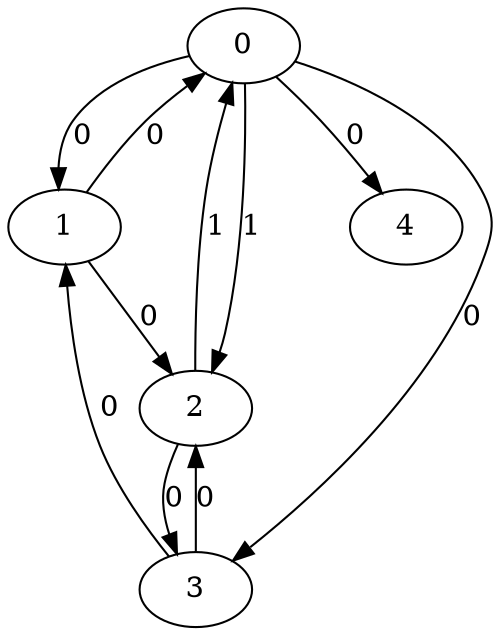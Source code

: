 // Source:3340 Canonical: -1 0 1 0 0 0 -1 0 -1 -1 1 -1 -1 0 -1 -1 0 0 -1 -1 -1 -1 -1 -1 -1
digraph HRA_from_3340_graph_000 {
  0 -> 1 [label="0"];
  0 -> 2 [label="1"];
  0 -> 3 [label="0"];
  1 -> 0 [label="0"];
  1 -> 2 [label="0"];
  2 -> 0 [label="1"];
  2 -> 3 [label="0"];
  3 -> 1 [label="0"];
  3 -> 2 [label="0"];
  0 -> 4 [label="0"];
}

// Source:3340 Canonical: -1 0 1 0 0 0 -1 0 -1 -1 1 -1 -1 0 -1 -1 0 0 -1 -1 0 -1 -1 -1 -1
digraph HRA_from_3340_graph_001 {
  0 -> 1 [label="0"];
  0 -> 2 [label="1"];
  0 -> 3 [label="0"];
  1 -> 0 [label="0"];
  1 -> 2 [label="0"];
  2 -> 0 [label="1"];
  2 -> 3 [label="0"];
  3 -> 1 [label="0"];
  3 -> 2 [label="0"];
  0 -> 4 [label="0"];
  4 -> 0 [label="0"];
}

// Source:3340 Canonical: -1 0 1 0 -1 0 -1 0 -1 0 1 -1 -1 0 -1 -1 0 0 -1 -1 -1 -1 -1 -1 -1
digraph HRA_from_3340_graph_002 {
  0 -> 1 [label="0"];
  0 -> 2 [label="1"];
  0 -> 3 [label="0"];
  1 -> 0 [label="0"];
  1 -> 2 [label="0"];
  2 -> 0 [label="1"];
  2 -> 3 [label="0"];
  3 -> 1 [label="0"];
  3 -> 2 [label="0"];
  1 -> 4 [label="0"];
}

// Source:3340 Canonical: -1 0 1 0 0 0 -1 0 -1 0 1 -1 -1 0 -1 -1 0 0 -1 -1 -1 -1 -1 -1 -1
digraph HRA_from_3340_graph_003 {
  0 -> 1 [label="0"];
  0 -> 2 [label="1"];
  0 -> 3 [label="0"];
  1 -> 0 [label="0"];
  1 -> 2 [label="0"];
  2 -> 0 [label="1"];
  2 -> 3 [label="0"];
  3 -> 1 [label="0"];
  3 -> 2 [label="0"];
  0 -> 4 [label="0"];
  1 -> 4 [label="0"];
}

// Source:3340 Canonical: -1 0 1 0 -1 0 -1 0 -1 0 1 -1 -1 0 -1 -1 0 0 -1 -1 0 -1 -1 -1 -1
digraph HRA_from_3340_graph_004 {
  0 -> 1 [label="0"];
  0 -> 2 [label="1"];
  0 -> 3 [label="0"];
  1 -> 0 [label="0"];
  1 -> 2 [label="0"];
  2 -> 0 [label="1"];
  2 -> 3 [label="0"];
  3 -> 1 [label="0"];
  3 -> 2 [label="0"];
  4 -> 0 [label="0"];
  1 -> 4 [label="0"];
}

// Source:3340 Canonical: -1 0 1 0 0 0 -1 0 -1 0 1 -1 -1 0 -1 -1 0 0 -1 -1 0 -1 -1 -1 -1
digraph HRA_from_3340_graph_005 {
  0 -> 1 [label="0"];
  0 -> 2 [label="1"];
  0 -> 3 [label="0"];
  1 -> 0 [label="0"];
  1 -> 2 [label="0"];
  2 -> 0 [label="1"];
  2 -> 3 [label="0"];
  3 -> 1 [label="0"];
  3 -> 2 [label="0"];
  0 -> 4 [label="0"];
  4 -> 0 [label="0"];
  1 -> 4 [label="0"];
}

// Source:3340 Canonical: -1 0 1 0 0 0 -1 0 -1 -1 1 -1 -1 0 -1 -1 0 0 -1 -1 -1 0 -1 -1 -1
digraph HRA_from_3340_graph_006 {
  0 -> 1 [label="0"];
  0 -> 2 [label="1"];
  0 -> 3 [label="0"];
  1 -> 0 [label="0"];
  1 -> 2 [label="0"];
  2 -> 0 [label="1"];
  2 -> 3 [label="0"];
  3 -> 1 [label="0"];
  3 -> 2 [label="0"];
  0 -> 4 [label="0"];
  4 -> 1 [label="0"];
}

// Source:3340 Canonical: -1 0 1 0 0 0 -1 0 -1 -1 1 -1 -1 0 -1 -1 0 0 -1 -1 0 0 -1 -1 -1
digraph HRA_from_3340_graph_007 {
  0 -> 1 [label="0"];
  0 -> 2 [label="1"];
  0 -> 3 [label="0"];
  1 -> 0 [label="0"];
  1 -> 2 [label="0"];
  2 -> 0 [label="1"];
  2 -> 3 [label="0"];
  3 -> 1 [label="0"];
  3 -> 2 [label="0"];
  0 -> 4 [label="0"];
  4 -> 0 [label="0"];
  4 -> 1 [label="0"];
}

// Source:3340 Canonical: -1 0 1 0 -1 0 -1 0 -1 0 1 -1 -1 0 -1 -1 0 0 -1 -1 -1 0 -1 -1 -1
digraph HRA_from_3340_graph_008 {
  0 -> 1 [label="0"];
  0 -> 2 [label="1"];
  0 -> 3 [label="0"];
  1 -> 0 [label="0"];
  1 -> 2 [label="0"];
  2 -> 0 [label="1"];
  2 -> 3 [label="0"];
  3 -> 1 [label="0"];
  3 -> 2 [label="0"];
  1 -> 4 [label="0"];
  4 -> 1 [label="0"];
}

// Source:3340 Canonical: -1 0 1 0 0 0 -1 0 -1 0 1 -1 -1 0 -1 -1 0 0 -1 -1 -1 0 -1 -1 -1
digraph HRA_from_3340_graph_009 {
  0 -> 1 [label="0"];
  0 -> 2 [label="1"];
  0 -> 3 [label="0"];
  1 -> 0 [label="0"];
  1 -> 2 [label="0"];
  2 -> 0 [label="1"];
  2 -> 3 [label="0"];
  3 -> 1 [label="0"];
  3 -> 2 [label="0"];
  0 -> 4 [label="0"];
  1 -> 4 [label="0"];
  4 -> 1 [label="0"];
}

// Source:3340 Canonical: -1 0 1 0 -1 0 -1 0 -1 0 1 -1 -1 0 -1 -1 0 0 -1 -1 0 0 -1 -1 -1
digraph HRA_from_3340_graph_010 {
  0 -> 1 [label="0"];
  0 -> 2 [label="1"];
  0 -> 3 [label="0"];
  1 -> 0 [label="0"];
  1 -> 2 [label="0"];
  2 -> 0 [label="1"];
  2 -> 3 [label="0"];
  3 -> 1 [label="0"];
  3 -> 2 [label="0"];
  4 -> 0 [label="0"];
  1 -> 4 [label="0"];
  4 -> 1 [label="0"];
}

// Source:3340 Canonical: -1 0 1 0 0 0 -1 0 -1 0 1 -1 -1 0 -1 -1 0 0 -1 -1 0 0 -1 -1 -1
digraph HRA_from_3340_graph_011 {
  0 -> 1 [label="0"];
  0 -> 2 [label="1"];
  0 -> 3 [label="0"];
  1 -> 0 [label="0"];
  1 -> 2 [label="0"];
  2 -> 0 [label="1"];
  2 -> 3 [label="0"];
  3 -> 1 [label="0"];
  3 -> 2 [label="0"];
  0 -> 4 [label="0"];
  4 -> 0 [label="0"];
  1 -> 4 [label="0"];
  4 -> 1 [label="0"];
}

// Source:3340 Canonical: -1 0 1 0 -1 0 -1 0 -1 -1 1 -1 -1 0 0 -1 0 0 -1 -1 -1 -1 -1 -1 -1
digraph HRA_from_3340_graph_012 {
  0 -> 1 [label="0"];
  0 -> 2 [label="1"];
  0 -> 3 [label="0"];
  1 -> 0 [label="0"];
  1 -> 2 [label="0"];
  2 -> 0 [label="1"];
  2 -> 3 [label="0"];
  3 -> 1 [label="0"];
  3 -> 2 [label="0"];
  2 -> 4 [label="0"];
}

// Source:3340 Canonical: -1 0 1 0 0 0 -1 0 -1 -1 1 -1 -1 0 0 -1 0 0 -1 -1 -1 -1 -1 -1 -1
digraph HRA_from_3340_graph_013 {
  0 -> 1 [label="0"];
  0 -> 2 [label="1"];
  0 -> 3 [label="0"];
  1 -> 0 [label="0"];
  1 -> 2 [label="0"];
  2 -> 0 [label="1"];
  2 -> 3 [label="0"];
  3 -> 1 [label="0"];
  3 -> 2 [label="0"];
  0 -> 4 [label="0"];
  2 -> 4 [label="0"];
}

// Source:3340 Canonical: -1 0 1 0 -1 0 -1 0 -1 -1 1 -1 -1 0 0 -1 0 0 -1 -1 0 -1 -1 -1 -1
digraph HRA_from_3340_graph_014 {
  0 -> 1 [label="0"];
  0 -> 2 [label="1"];
  0 -> 3 [label="0"];
  1 -> 0 [label="0"];
  1 -> 2 [label="0"];
  2 -> 0 [label="1"];
  2 -> 3 [label="0"];
  3 -> 1 [label="0"];
  3 -> 2 [label="0"];
  4 -> 0 [label="0"];
  2 -> 4 [label="0"];
}

// Source:3340 Canonical: -1 0 1 0 0 0 -1 0 -1 -1 1 -1 -1 0 0 -1 0 0 -1 -1 0 -1 -1 -1 -1
digraph HRA_from_3340_graph_015 {
  0 -> 1 [label="0"];
  0 -> 2 [label="1"];
  0 -> 3 [label="0"];
  1 -> 0 [label="0"];
  1 -> 2 [label="0"];
  2 -> 0 [label="1"];
  2 -> 3 [label="0"];
  3 -> 1 [label="0"];
  3 -> 2 [label="0"];
  0 -> 4 [label="0"];
  4 -> 0 [label="0"];
  2 -> 4 [label="0"];
}

// Source:3340 Canonical: -1 0 1 0 -1 0 -1 0 -1 0 1 -1 -1 0 0 -1 0 0 -1 -1 -1 -1 -1 -1 -1
digraph HRA_from_3340_graph_016 {
  0 -> 1 [label="0"];
  0 -> 2 [label="1"];
  0 -> 3 [label="0"];
  1 -> 0 [label="0"];
  1 -> 2 [label="0"];
  2 -> 0 [label="1"];
  2 -> 3 [label="0"];
  3 -> 1 [label="0"];
  3 -> 2 [label="0"];
  1 -> 4 [label="0"];
  2 -> 4 [label="0"];
}

// Source:3340 Canonical: -1 0 1 0 0 0 -1 0 -1 0 1 -1 -1 0 0 -1 0 0 -1 -1 -1 -1 -1 -1 -1
digraph HRA_from_3340_graph_017 {
  0 -> 1 [label="0"];
  0 -> 2 [label="1"];
  0 -> 3 [label="0"];
  1 -> 0 [label="0"];
  1 -> 2 [label="0"];
  2 -> 0 [label="1"];
  2 -> 3 [label="0"];
  3 -> 1 [label="0"];
  3 -> 2 [label="0"];
  0 -> 4 [label="0"];
  1 -> 4 [label="0"];
  2 -> 4 [label="0"];
}

// Source:3340 Canonical: -1 0 1 0 -1 0 -1 0 -1 0 1 -1 -1 0 0 -1 0 0 -1 -1 0 -1 -1 -1 -1
digraph HRA_from_3340_graph_018 {
  0 -> 1 [label="0"];
  0 -> 2 [label="1"];
  0 -> 3 [label="0"];
  1 -> 0 [label="0"];
  1 -> 2 [label="0"];
  2 -> 0 [label="1"];
  2 -> 3 [label="0"];
  3 -> 1 [label="0"];
  3 -> 2 [label="0"];
  4 -> 0 [label="0"];
  1 -> 4 [label="0"];
  2 -> 4 [label="0"];
}

// Source:3340 Canonical: -1 0 1 0 0 0 -1 0 -1 0 1 -1 -1 0 0 -1 0 0 -1 -1 0 -1 -1 -1 -1
digraph HRA_from_3340_graph_019 {
  0 -> 1 [label="0"];
  0 -> 2 [label="1"];
  0 -> 3 [label="0"];
  1 -> 0 [label="0"];
  1 -> 2 [label="0"];
  2 -> 0 [label="1"];
  2 -> 3 [label="0"];
  3 -> 1 [label="0"];
  3 -> 2 [label="0"];
  0 -> 4 [label="0"];
  4 -> 0 [label="0"];
  1 -> 4 [label="0"];
  2 -> 4 [label="0"];
}

// Source:3340 Canonical: -1 0 1 0 -1 0 -1 0 -1 -1 1 -1 -1 0 0 -1 0 0 -1 -1 -1 0 -1 -1 -1
digraph HRA_from_3340_graph_020 {
  0 -> 1 [label="0"];
  0 -> 2 [label="1"];
  0 -> 3 [label="0"];
  1 -> 0 [label="0"];
  1 -> 2 [label="0"];
  2 -> 0 [label="1"];
  2 -> 3 [label="0"];
  3 -> 1 [label="0"];
  3 -> 2 [label="0"];
  4 -> 1 [label="0"];
  2 -> 4 [label="0"];
}

// Source:3340 Canonical: -1 0 1 0 0 0 -1 0 -1 -1 1 -1 -1 0 0 -1 0 0 -1 -1 -1 0 -1 -1 -1
digraph HRA_from_3340_graph_021 {
  0 -> 1 [label="0"];
  0 -> 2 [label="1"];
  0 -> 3 [label="0"];
  1 -> 0 [label="0"];
  1 -> 2 [label="0"];
  2 -> 0 [label="1"];
  2 -> 3 [label="0"];
  3 -> 1 [label="0"];
  3 -> 2 [label="0"];
  0 -> 4 [label="0"];
  4 -> 1 [label="0"];
  2 -> 4 [label="0"];
}

// Source:3340 Canonical: -1 0 1 0 -1 0 -1 0 -1 -1 1 -1 -1 0 0 -1 0 0 -1 -1 0 0 -1 -1 -1
digraph HRA_from_3340_graph_022 {
  0 -> 1 [label="0"];
  0 -> 2 [label="1"];
  0 -> 3 [label="0"];
  1 -> 0 [label="0"];
  1 -> 2 [label="0"];
  2 -> 0 [label="1"];
  2 -> 3 [label="0"];
  3 -> 1 [label="0"];
  3 -> 2 [label="0"];
  4 -> 0 [label="0"];
  4 -> 1 [label="0"];
  2 -> 4 [label="0"];
}

// Source:3340 Canonical: -1 0 1 0 0 0 -1 0 -1 -1 1 -1 -1 0 0 -1 0 0 -1 -1 0 0 -1 -1 -1
digraph HRA_from_3340_graph_023 {
  0 -> 1 [label="0"];
  0 -> 2 [label="1"];
  0 -> 3 [label="0"];
  1 -> 0 [label="0"];
  1 -> 2 [label="0"];
  2 -> 0 [label="1"];
  2 -> 3 [label="0"];
  3 -> 1 [label="0"];
  3 -> 2 [label="0"];
  0 -> 4 [label="0"];
  4 -> 0 [label="0"];
  4 -> 1 [label="0"];
  2 -> 4 [label="0"];
}

// Source:3340 Canonical: -1 0 1 0 -1 0 -1 0 -1 0 1 -1 -1 0 0 -1 0 0 -1 -1 -1 0 -1 -1 -1
digraph HRA_from_3340_graph_024 {
  0 -> 1 [label="0"];
  0 -> 2 [label="1"];
  0 -> 3 [label="0"];
  1 -> 0 [label="0"];
  1 -> 2 [label="0"];
  2 -> 0 [label="1"];
  2 -> 3 [label="0"];
  3 -> 1 [label="0"];
  3 -> 2 [label="0"];
  1 -> 4 [label="0"];
  4 -> 1 [label="0"];
  2 -> 4 [label="0"];
}

// Source:3340 Canonical: -1 0 1 0 0 0 -1 0 -1 0 1 -1 -1 0 0 -1 0 0 -1 -1 -1 0 -1 -1 -1
digraph HRA_from_3340_graph_025 {
  0 -> 1 [label="0"];
  0 -> 2 [label="1"];
  0 -> 3 [label="0"];
  1 -> 0 [label="0"];
  1 -> 2 [label="0"];
  2 -> 0 [label="1"];
  2 -> 3 [label="0"];
  3 -> 1 [label="0"];
  3 -> 2 [label="0"];
  0 -> 4 [label="0"];
  1 -> 4 [label="0"];
  4 -> 1 [label="0"];
  2 -> 4 [label="0"];
}

// Source:3340 Canonical: -1 0 1 0 -1 0 -1 0 -1 0 1 -1 -1 0 0 -1 0 0 -1 -1 0 0 -1 -1 -1
digraph HRA_from_3340_graph_026 {
  0 -> 1 [label="0"];
  0 -> 2 [label="1"];
  0 -> 3 [label="0"];
  1 -> 0 [label="0"];
  1 -> 2 [label="0"];
  2 -> 0 [label="1"];
  2 -> 3 [label="0"];
  3 -> 1 [label="0"];
  3 -> 2 [label="0"];
  4 -> 0 [label="0"];
  1 -> 4 [label="0"];
  4 -> 1 [label="0"];
  2 -> 4 [label="0"];
}

// Source:3340 Canonical: -1 0 1 0 0 0 -1 0 -1 0 1 -1 -1 0 0 -1 0 0 -1 -1 0 0 -1 -1 -1
digraph HRA_from_3340_graph_027 {
  0 -> 1 [label="0"];
  0 -> 2 [label="1"];
  0 -> 3 [label="0"];
  1 -> 0 [label="0"];
  1 -> 2 [label="0"];
  2 -> 0 [label="1"];
  2 -> 3 [label="0"];
  3 -> 1 [label="0"];
  3 -> 2 [label="0"];
  0 -> 4 [label="0"];
  4 -> 0 [label="0"];
  1 -> 4 [label="0"];
  4 -> 1 [label="0"];
  2 -> 4 [label="0"];
}

// Source:3340 Canonical: -1 0 1 0 0 0 -1 0 -1 -1 1 -1 -1 0 -1 -1 0 0 -1 -1 -1 -1 0 -1 -1
digraph HRA_from_3340_graph_028 {
  0 -> 1 [label="0"];
  0 -> 2 [label="1"];
  0 -> 3 [label="0"];
  1 -> 0 [label="0"];
  1 -> 2 [label="0"];
  2 -> 0 [label="1"];
  2 -> 3 [label="0"];
  3 -> 1 [label="0"];
  3 -> 2 [label="0"];
  0 -> 4 [label="0"];
  4 -> 2 [label="0"];
}

// Source:3340 Canonical: -1 0 1 0 0 0 -1 0 -1 -1 1 -1 -1 0 -1 -1 0 0 -1 -1 0 -1 0 -1 -1
digraph HRA_from_3340_graph_029 {
  0 -> 1 [label="0"];
  0 -> 2 [label="1"];
  0 -> 3 [label="0"];
  1 -> 0 [label="0"];
  1 -> 2 [label="0"];
  2 -> 0 [label="1"];
  2 -> 3 [label="0"];
  3 -> 1 [label="0"];
  3 -> 2 [label="0"];
  0 -> 4 [label="0"];
  4 -> 0 [label="0"];
  4 -> 2 [label="0"];
}

// Source:3340 Canonical: -1 0 1 0 -1 0 -1 0 -1 0 1 -1 -1 0 -1 -1 0 0 -1 -1 -1 -1 0 -1 -1
digraph HRA_from_3340_graph_030 {
  0 -> 1 [label="0"];
  0 -> 2 [label="1"];
  0 -> 3 [label="0"];
  1 -> 0 [label="0"];
  1 -> 2 [label="0"];
  2 -> 0 [label="1"];
  2 -> 3 [label="0"];
  3 -> 1 [label="0"];
  3 -> 2 [label="0"];
  1 -> 4 [label="0"];
  4 -> 2 [label="0"];
}

// Source:3340 Canonical: -1 0 1 0 0 0 -1 0 -1 0 1 -1 -1 0 -1 -1 0 0 -1 -1 -1 -1 0 -1 -1
digraph HRA_from_3340_graph_031 {
  0 -> 1 [label="0"];
  0 -> 2 [label="1"];
  0 -> 3 [label="0"];
  1 -> 0 [label="0"];
  1 -> 2 [label="0"];
  2 -> 0 [label="1"];
  2 -> 3 [label="0"];
  3 -> 1 [label="0"];
  3 -> 2 [label="0"];
  0 -> 4 [label="0"];
  1 -> 4 [label="0"];
  4 -> 2 [label="0"];
}

// Source:3340 Canonical: -1 0 1 0 -1 0 -1 0 -1 0 1 -1 -1 0 -1 -1 0 0 -1 -1 0 -1 0 -1 -1
digraph HRA_from_3340_graph_032 {
  0 -> 1 [label="0"];
  0 -> 2 [label="1"];
  0 -> 3 [label="0"];
  1 -> 0 [label="0"];
  1 -> 2 [label="0"];
  2 -> 0 [label="1"];
  2 -> 3 [label="0"];
  3 -> 1 [label="0"];
  3 -> 2 [label="0"];
  4 -> 0 [label="0"];
  1 -> 4 [label="0"];
  4 -> 2 [label="0"];
}

// Source:3340 Canonical: -1 0 1 0 0 0 -1 0 -1 0 1 -1 -1 0 -1 -1 0 0 -1 -1 0 -1 0 -1 -1
digraph HRA_from_3340_graph_033 {
  0 -> 1 [label="0"];
  0 -> 2 [label="1"];
  0 -> 3 [label="0"];
  1 -> 0 [label="0"];
  1 -> 2 [label="0"];
  2 -> 0 [label="1"];
  2 -> 3 [label="0"];
  3 -> 1 [label="0"];
  3 -> 2 [label="0"];
  0 -> 4 [label="0"];
  4 -> 0 [label="0"];
  1 -> 4 [label="0"];
  4 -> 2 [label="0"];
}

// Source:3340 Canonical: -1 0 1 0 0 0 -1 0 -1 -1 1 -1 -1 0 -1 -1 0 0 -1 -1 -1 0 0 -1 -1
digraph HRA_from_3340_graph_034 {
  0 -> 1 [label="0"];
  0 -> 2 [label="1"];
  0 -> 3 [label="0"];
  1 -> 0 [label="0"];
  1 -> 2 [label="0"];
  2 -> 0 [label="1"];
  2 -> 3 [label="0"];
  3 -> 1 [label="0"];
  3 -> 2 [label="0"];
  0 -> 4 [label="0"];
  4 -> 1 [label="0"];
  4 -> 2 [label="0"];
}

// Source:3340 Canonical: -1 0 1 0 0 0 -1 0 -1 -1 1 -1 -1 0 -1 -1 0 0 -1 -1 0 0 0 -1 -1
digraph HRA_from_3340_graph_035 {
  0 -> 1 [label="0"];
  0 -> 2 [label="1"];
  0 -> 3 [label="0"];
  1 -> 0 [label="0"];
  1 -> 2 [label="0"];
  2 -> 0 [label="1"];
  2 -> 3 [label="0"];
  3 -> 1 [label="0"];
  3 -> 2 [label="0"];
  0 -> 4 [label="0"];
  4 -> 0 [label="0"];
  4 -> 1 [label="0"];
  4 -> 2 [label="0"];
}

// Source:3340 Canonical: -1 0 1 0 -1 0 -1 0 -1 0 1 -1 -1 0 -1 -1 0 0 -1 -1 -1 0 0 -1 -1
digraph HRA_from_3340_graph_036 {
  0 -> 1 [label="0"];
  0 -> 2 [label="1"];
  0 -> 3 [label="0"];
  1 -> 0 [label="0"];
  1 -> 2 [label="0"];
  2 -> 0 [label="1"];
  2 -> 3 [label="0"];
  3 -> 1 [label="0"];
  3 -> 2 [label="0"];
  1 -> 4 [label="0"];
  4 -> 1 [label="0"];
  4 -> 2 [label="0"];
}

// Source:3340 Canonical: -1 0 1 0 0 0 -1 0 -1 0 1 -1 -1 0 -1 -1 0 0 -1 -1 -1 0 0 -1 -1
digraph HRA_from_3340_graph_037 {
  0 -> 1 [label="0"];
  0 -> 2 [label="1"];
  0 -> 3 [label="0"];
  1 -> 0 [label="0"];
  1 -> 2 [label="0"];
  2 -> 0 [label="1"];
  2 -> 3 [label="0"];
  3 -> 1 [label="0"];
  3 -> 2 [label="0"];
  0 -> 4 [label="0"];
  1 -> 4 [label="0"];
  4 -> 1 [label="0"];
  4 -> 2 [label="0"];
}

// Source:3340 Canonical: -1 0 1 0 -1 0 -1 0 -1 0 1 -1 -1 0 -1 -1 0 0 -1 -1 0 0 0 -1 -1
digraph HRA_from_3340_graph_038 {
  0 -> 1 [label="0"];
  0 -> 2 [label="1"];
  0 -> 3 [label="0"];
  1 -> 0 [label="0"];
  1 -> 2 [label="0"];
  2 -> 0 [label="1"];
  2 -> 3 [label="0"];
  3 -> 1 [label="0"];
  3 -> 2 [label="0"];
  4 -> 0 [label="0"];
  1 -> 4 [label="0"];
  4 -> 1 [label="0"];
  4 -> 2 [label="0"];
}

// Source:3340 Canonical: -1 0 1 0 0 0 -1 0 -1 0 1 -1 -1 0 -1 -1 0 0 -1 -1 0 0 0 -1 -1
digraph HRA_from_3340_graph_039 {
  0 -> 1 [label="0"];
  0 -> 2 [label="1"];
  0 -> 3 [label="0"];
  1 -> 0 [label="0"];
  1 -> 2 [label="0"];
  2 -> 0 [label="1"];
  2 -> 3 [label="0"];
  3 -> 1 [label="0"];
  3 -> 2 [label="0"];
  0 -> 4 [label="0"];
  4 -> 0 [label="0"];
  1 -> 4 [label="0"];
  4 -> 1 [label="0"];
  4 -> 2 [label="0"];
}

// Source:3340 Canonical: -1 0 1 0 -1 0 -1 0 -1 -1 1 -1 -1 0 0 -1 0 0 -1 -1 -1 -1 0 -1 -1
digraph HRA_from_3340_graph_040 {
  0 -> 1 [label="0"];
  0 -> 2 [label="1"];
  0 -> 3 [label="0"];
  1 -> 0 [label="0"];
  1 -> 2 [label="0"];
  2 -> 0 [label="1"];
  2 -> 3 [label="0"];
  3 -> 1 [label="0"];
  3 -> 2 [label="0"];
  2 -> 4 [label="0"];
  4 -> 2 [label="0"];
}

// Source:3340 Canonical: -1 0 1 0 0 0 -1 0 -1 -1 1 -1 -1 0 0 -1 0 0 -1 -1 -1 -1 0 -1 -1
digraph HRA_from_3340_graph_041 {
  0 -> 1 [label="0"];
  0 -> 2 [label="1"];
  0 -> 3 [label="0"];
  1 -> 0 [label="0"];
  1 -> 2 [label="0"];
  2 -> 0 [label="1"];
  2 -> 3 [label="0"];
  3 -> 1 [label="0"];
  3 -> 2 [label="0"];
  0 -> 4 [label="0"];
  2 -> 4 [label="0"];
  4 -> 2 [label="0"];
}

// Source:3340 Canonical: -1 0 1 0 -1 0 -1 0 -1 -1 1 -1 -1 0 0 -1 0 0 -1 -1 0 -1 0 -1 -1
digraph HRA_from_3340_graph_042 {
  0 -> 1 [label="0"];
  0 -> 2 [label="1"];
  0 -> 3 [label="0"];
  1 -> 0 [label="0"];
  1 -> 2 [label="0"];
  2 -> 0 [label="1"];
  2 -> 3 [label="0"];
  3 -> 1 [label="0"];
  3 -> 2 [label="0"];
  4 -> 0 [label="0"];
  2 -> 4 [label="0"];
  4 -> 2 [label="0"];
}

// Source:3340 Canonical: -1 0 1 0 0 0 -1 0 -1 -1 1 -1 -1 0 0 -1 0 0 -1 -1 0 -1 0 -1 -1
digraph HRA_from_3340_graph_043 {
  0 -> 1 [label="0"];
  0 -> 2 [label="1"];
  0 -> 3 [label="0"];
  1 -> 0 [label="0"];
  1 -> 2 [label="0"];
  2 -> 0 [label="1"];
  2 -> 3 [label="0"];
  3 -> 1 [label="0"];
  3 -> 2 [label="0"];
  0 -> 4 [label="0"];
  4 -> 0 [label="0"];
  2 -> 4 [label="0"];
  4 -> 2 [label="0"];
}

// Source:3340 Canonical: -1 0 1 0 -1 0 -1 0 -1 0 1 -1 -1 0 0 -1 0 0 -1 -1 -1 -1 0 -1 -1
digraph HRA_from_3340_graph_044 {
  0 -> 1 [label="0"];
  0 -> 2 [label="1"];
  0 -> 3 [label="0"];
  1 -> 0 [label="0"];
  1 -> 2 [label="0"];
  2 -> 0 [label="1"];
  2 -> 3 [label="0"];
  3 -> 1 [label="0"];
  3 -> 2 [label="0"];
  1 -> 4 [label="0"];
  2 -> 4 [label="0"];
  4 -> 2 [label="0"];
}

// Source:3340 Canonical: -1 0 1 0 0 0 -1 0 -1 0 1 -1 -1 0 0 -1 0 0 -1 -1 -1 -1 0 -1 -1
digraph HRA_from_3340_graph_045 {
  0 -> 1 [label="0"];
  0 -> 2 [label="1"];
  0 -> 3 [label="0"];
  1 -> 0 [label="0"];
  1 -> 2 [label="0"];
  2 -> 0 [label="1"];
  2 -> 3 [label="0"];
  3 -> 1 [label="0"];
  3 -> 2 [label="0"];
  0 -> 4 [label="0"];
  1 -> 4 [label="0"];
  2 -> 4 [label="0"];
  4 -> 2 [label="0"];
}

// Source:3340 Canonical: -1 0 1 0 -1 0 -1 0 -1 0 1 -1 -1 0 0 -1 0 0 -1 -1 0 -1 0 -1 -1
digraph HRA_from_3340_graph_046 {
  0 -> 1 [label="0"];
  0 -> 2 [label="1"];
  0 -> 3 [label="0"];
  1 -> 0 [label="0"];
  1 -> 2 [label="0"];
  2 -> 0 [label="1"];
  2 -> 3 [label="0"];
  3 -> 1 [label="0"];
  3 -> 2 [label="0"];
  4 -> 0 [label="0"];
  1 -> 4 [label="0"];
  2 -> 4 [label="0"];
  4 -> 2 [label="0"];
}

// Source:3340 Canonical: -1 0 1 0 0 0 -1 0 -1 0 1 -1 -1 0 0 -1 0 0 -1 -1 0 -1 0 -1 -1
digraph HRA_from_3340_graph_047 {
  0 -> 1 [label="0"];
  0 -> 2 [label="1"];
  0 -> 3 [label="0"];
  1 -> 0 [label="0"];
  1 -> 2 [label="0"];
  2 -> 0 [label="1"];
  2 -> 3 [label="0"];
  3 -> 1 [label="0"];
  3 -> 2 [label="0"];
  0 -> 4 [label="0"];
  4 -> 0 [label="0"];
  1 -> 4 [label="0"];
  2 -> 4 [label="0"];
  4 -> 2 [label="0"];
}

// Source:3340 Canonical: -1 0 1 0 -1 0 -1 0 -1 -1 1 -1 -1 0 0 -1 0 0 -1 -1 -1 0 0 -1 -1
digraph HRA_from_3340_graph_048 {
  0 -> 1 [label="0"];
  0 -> 2 [label="1"];
  0 -> 3 [label="0"];
  1 -> 0 [label="0"];
  1 -> 2 [label="0"];
  2 -> 0 [label="1"];
  2 -> 3 [label="0"];
  3 -> 1 [label="0"];
  3 -> 2 [label="0"];
  4 -> 1 [label="0"];
  2 -> 4 [label="0"];
  4 -> 2 [label="0"];
}

// Source:3340 Canonical: -1 0 1 0 0 0 -1 0 -1 -1 1 -1 -1 0 0 -1 0 0 -1 -1 -1 0 0 -1 -1
digraph HRA_from_3340_graph_049 {
  0 -> 1 [label="0"];
  0 -> 2 [label="1"];
  0 -> 3 [label="0"];
  1 -> 0 [label="0"];
  1 -> 2 [label="0"];
  2 -> 0 [label="1"];
  2 -> 3 [label="0"];
  3 -> 1 [label="0"];
  3 -> 2 [label="0"];
  0 -> 4 [label="0"];
  4 -> 1 [label="0"];
  2 -> 4 [label="0"];
  4 -> 2 [label="0"];
}

// Source:3340 Canonical: -1 0 1 0 -1 0 -1 0 -1 -1 1 -1 -1 0 0 -1 0 0 -1 -1 0 0 0 -1 -1
digraph HRA_from_3340_graph_050 {
  0 -> 1 [label="0"];
  0 -> 2 [label="1"];
  0 -> 3 [label="0"];
  1 -> 0 [label="0"];
  1 -> 2 [label="0"];
  2 -> 0 [label="1"];
  2 -> 3 [label="0"];
  3 -> 1 [label="0"];
  3 -> 2 [label="0"];
  4 -> 0 [label="0"];
  4 -> 1 [label="0"];
  2 -> 4 [label="0"];
  4 -> 2 [label="0"];
}

// Source:3340 Canonical: -1 0 1 0 0 0 -1 0 -1 -1 1 -1 -1 0 0 -1 0 0 -1 -1 0 0 0 -1 -1
digraph HRA_from_3340_graph_051 {
  0 -> 1 [label="0"];
  0 -> 2 [label="1"];
  0 -> 3 [label="0"];
  1 -> 0 [label="0"];
  1 -> 2 [label="0"];
  2 -> 0 [label="1"];
  2 -> 3 [label="0"];
  3 -> 1 [label="0"];
  3 -> 2 [label="0"];
  0 -> 4 [label="0"];
  4 -> 0 [label="0"];
  4 -> 1 [label="0"];
  2 -> 4 [label="0"];
  4 -> 2 [label="0"];
}

// Source:3340 Canonical: -1 0 1 0 -1 0 -1 0 -1 0 1 -1 -1 0 0 -1 0 0 -1 -1 -1 0 0 -1 -1
digraph HRA_from_3340_graph_052 {
  0 -> 1 [label="0"];
  0 -> 2 [label="1"];
  0 -> 3 [label="0"];
  1 -> 0 [label="0"];
  1 -> 2 [label="0"];
  2 -> 0 [label="1"];
  2 -> 3 [label="0"];
  3 -> 1 [label="0"];
  3 -> 2 [label="0"];
  1 -> 4 [label="0"];
  4 -> 1 [label="0"];
  2 -> 4 [label="0"];
  4 -> 2 [label="0"];
}

// Source:3340 Canonical: -1 0 1 0 0 0 -1 0 -1 0 1 -1 -1 0 0 -1 0 0 -1 -1 -1 0 0 -1 -1
digraph HRA_from_3340_graph_053 {
  0 -> 1 [label="0"];
  0 -> 2 [label="1"];
  0 -> 3 [label="0"];
  1 -> 0 [label="0"];
  1 -> 2 [label="0"];
  2 -> 0 [label="1"];
  2 -> 3 [label="0"];
  3 -> 1 [label="0"];
  3 -> 2 [label="0"];
  0 -> 4 [label="0"];
  1 -> 4 [label="0"];
  4 -> 1 [label="0"];
  2 -> 4 [label="0"];
  4 -> 2 [label="0"];
}

// Source:3340 Canonical: -1 0 1 0 -1 0 -1 0 -1 0 1 -1 -1 0 0 -1 0 0 -1 -1 0 0 0 -1 -1
digraph HRA_from_3340_graph_054 {
  0 -> 1 [label="0"];
  0 -> 2 [label="1"];
  0 -> 3 [label="0"];
  1 -> 0 [label="0"];
  1 -> 2 [label="0"];
  2 -> 0 [label="1"];
  2 -> 3 [label="0"];
  3 -> 1 [label="0"];
  3 -> 2 [label="0"];
  4 -> 0 [label="0"];
  1 -> 4 [label="0"];
  4 -> 1 [label="0"];
  2 -> 4 [label="0"];
  4 -> 2 [label="0"];
}

// Source:3340 Canonical: -1 0 1 0 0 0 -1 0 -1 0 1 -1 -1 0 0 -1 0 0 -1 -1 0 0 0 -1 -1
digraph HRA_from_3340_graph_055 {
  0 -> 1 [label="0"];
  0 -> 2 [label="1"];
  0 -> 3 [label="0"];
  1 -> 0 [label="0"];
  1 -> 2 [label="0"];
  2 -> 0 [label="1"];
  2 -> 3 [label="0"];
  3 -> 1 [label="0"];
  3 -> 2 [label="0"];
  0 -> 4 [label="0"];
  4 -> 0 [label="0"];
  1 -> 4 [label="0"];
  4 -> 1 [label="0"];
  2 -> 4 [label="0"];
  4 -> 2 [label="0"];
}

// Source:3340 Canonical: -1 0 1 0 -1 0 -1 0 -1 -1 1 -1 -1 0 -1 -1 0 0 -1 0 -1 -1 -1 -1 -1
digraph HRA_from_3340_graph_056 {
  0 -> 1 [label="0"];
  0 -> 2 [label="1"];
  0 -> 3 [label="0"];
  1 -> 0 [label="0"];
  1 -> 2 [label="0"];
  2 -> 0 [label="1"];
  2 -> 3 [label="0"];
  3 -> 1 [label="0"];
  3 -> 2 [label="0"];
  3 -> 4 [label="0"];
}

// Source:3340 Canonical: -1 0 1 0 0 0 -1 0 -1 -1 1 -1 -1 0 -1 -1 0 0 -1 0 -1 -1 -1 -1 -1
digraph HRA_from_3340_graph_057 {
  0 -> 1 [label="0"];
  0 -> 2 [label="1"];
  0 -> 3 [label="0"];
  1 -> 0 [label="0"];
  1 -> 2 [label="0"];
  2 -> 0 [label="1"];
  2 -> 3 [label="0"];
  3 -> 1 [label="0"];
  3 -> 2 [label="0"];
  0 -> 4 [label="0"];
  3 -> 4 [label="0"];
}

// Source:3340 Canonical: -1 0 1 0 -1 0 -1 0 -1 -1 1 -1 -1 0 -1 -1 0 0 -1 0 0 -1 -1 -1 -1
digraph HRA_from_3340_graph_058 {
  0 -> 1 [label="0"];
  0 -> 2 [label="1"];
  0 -> 3 [label="0"];
  1 -> 0 [label="0"];
  1 -> 2 [label="0"];
  2 -> 0 [label="1"];
  2 -> 3 [label="0"];
  3 -> 1 [label="0"];
  3 -> 2 [label="0"];
  4 -> 0 [label="0"];
  3 -> 4 [label="0"];
}

// Source:3340 Canonical: -1 0 1 0 0 0 -1 0 -1 -1 1 -1 -1 0 -1 -1 0 0 -1 0 0 -1 -1 -1 -1
digraph HRA_from_3340_graph_059 {
  0 -> 1 [label="0"];
  0 -> 2 [label="1"];
  0 -> 3 [label="0"];
  1 -> 0 [label="0"];
  1 -> 2 [label="0"];
  2 -> 0 [label="1"];
  2 -> 3 [label="0"];
  3 -> 1 [label="0"];
  3 -> 2 [label="0"];
  0 -> 4 [label="0"];
  4 -> 0 [label="0"];
  3 -> 4 [label="0"];
}

// Source:3340 Canonical: -1 0 1 0 -1 0 -1 0 -1 0 1 -1 -1 0 -1 -1 0 0 -1 0 -1 -1 -1 -1 -1
digraph HRA_from_3340_graph_060 {
  0 -> 1 [label="0"];
  0 -> 2 [label="1"];
  0 -> 3 [label="0"];
  1 -> 0 [label="0"];
  1 -> 2 [label="0"];
  2 -> 0 [label="1"];
  2 -> 3 [label="0"];
  3 -> 1 [label="0"];
  3 -> 2 [label="0"];
  1 -> 4 [label="0"];
  3 -> 4 [label="0"];
}

// Source:3340 Canonical: -1 0 1 0 0 0 -1 0 -1 0 1 -1 -1 0 -1 -1 0 0 -1 0 -1 -1 -1 -1 -1
digraph HRA_from_3340_graph_061 {
  0 -> 1 [label="0"];
  0 -> 2 [label="1"];
  0 -> 3 [label="0"];
  1 -> 0 [label="0"];
  1 -> 2 [label="0"];
  2 -> 0 [label="1"];
  2 -> 3 [label="0"];
  3 -> 1 [label="0"];
  3 -> 2 [label="0"];
  0 -> 4 [label="0"];
  1 -> 4 [label="0"];
  3 -> 4 [label="0"];
}

// Source:3340 Canonical: -1 0 1 0 -1 0 -1 0 -1 0 1 -1 -1 0 -1 -1 0 0 -1 0 0 -1 -1 -1 -1
digraph HRA_from_3340_graph_062 {
  0 -> 1 [label="0"];
  0 -> 2 [label="1"];
  0 -> 3 [label="0"];
  1 -> 0 [label="0"];
  1 -> 2 [label="0"];
  2 -> 0 [label="1"];
  2 -> 3 [label="0"];
  3 -> 1 [label="0"];
  3 -> 2 [label="0"];
  4 -> 0 [label="0"];
  1 -> 4 [label="0"];
  3 -> 4 [label="0"];
}

// Source:3340 Canonical: -1 0 1 0 0 0 -1 0 -1 0 1 -1 -1 0 -1 -1 0 0 -1 0 0 -1 -1 -1 -1
digraph HRA_from_3340_graph_063 {
  0 -> 1 [label="0"];
  0 -> 2 [label="1"];
  0 -> 3 [label="0"];
  1 -> 0 [label="0"];
  1 -> 2 [label="0"];
  2 -> 0 [label="1"];
  2 -> 3 [label="0"];
  3 -> 1 [label="0"];
  3 -> 2 [label="0"];
  0 -> 4 [label="0"];
  4 -> 0 [label="0"];
  1 -> 4 [label="0"];
  3 -> 4 [label="0"];
}

// Source:3340 Canonical: -1 0 1 0 -1 0 -1 0 -1 -1 1 -1 -1 0 -1 -1 0 0 -1 0 -1 0 -1 -1 -1
digraph HRA_from_3340_graph_064 {
  0 -> 1 [label="0"];
  0 -> 2 [label="1"];
  0 -> 3 [label="0"];
  1 -> 0 [label="0"];
  1 -> 2 [label="0"];
  2 -> 0 [label="1"];
  2 -> 3 [label="0"];
  3 -> 1 [label="0"];
  3 -> 2 [label="0"];
  4 -> 1 [label="0"];
  3 -> 4 [label="0"];
}

// Source:3340 Canonical: -1 0 1 0 0 0 -1 0 -1 -1 1 -1 -1 0 -1 -1 0 0 -1 0 -1 0 -1 -1 -1
digraph HRA_from_3340_graph_065 {
  0 -> 1 [label="0"];
  0 -> 2 [label="1"];
  0 -> 3 [label="0"];
  1 -> 0 [label="0"];
  1 -> 2 [label="0"];
  2 -> 0 [label="1"];
  2 -> 3 [label="0"];
  3 -> 1 [label="0"];
  3 -> 2 [label="0"];
  0 -> 4 [label="0"];
  4 -> 1 [label="0"];
  3 -> 4 [label="0"];
}

// Source:3340 Canonical: -1 0 1 0 -1 0 -1 0 -1 -1 1 -1 -1 0 -1 -1 0 0 -1 0 0 0 -1 -1 -1
digraph HRA_from_3340_graph_066 {
  0 -> 1 [label="0"];
  0 -> 2 [label="1"];
  0 -> 3 [label="0"];
  1 -> 0 [label="0"];
  1 -> 2 [label="0"];
  2 -> 0 [label="1"];
  2 -> 3 [label="0"];
  3 -> 1 [label="0"];
  3 -> 2 [label="0"];
  4 -> 0 [label="0"];
  4 -> 1 [label="0"];
  3 -> 4 [label="0"];
}

// Source:3340 Canonical: -1 0 1 0 0 0 -1 0 -1 -1 1 -1 -1 0 -1 -1 0 0 -1 0 0 0 -1 -1 -1
digraph HRA_from_3340_graph_067 {
  0 -> 1 [label="0"];
  0 -> 2 [label="1"];
  0 -> 3 [label="0"];
  1 -> 0 [label="0"];
  1 -> 2 [label="0"];
  2 -> 0 [label="1"];
  2 -> 3 [label="0"];
  3 -> 1 [label="0"];
  3 -> 2 [label="0"];
  0 -> 4 [label="0"];
  4 -> 0 [label="0"];
  4 -> 1 [label="0"];
  3 -> 4 [label="0"];
}

// Source:3340 Canonical: -1 0 1 0 -1 0 -1 0 -1 0 1 -1 -1 0 -1 -1 0 0 -1 0 -1 0 -1 -1 -1
digraph HRA_from_3340_graph_068 {
  0 -> 1 [label="0"];
  0 -> 2 [label="1"];
  0 -> 3 [label="0"];
  1 -> 0 [label="0"];
  1 -> 2 [label="0"];
  2 -> 0 [label="1"];
  2 -> 3 [label="0"];
  3 -> 1 [label="0"];
  3 -> 2 [label="0"];
  1 -> 4 [label="0"];
  4 -> 1 [label="0"];
  3 -> 4 [label="0"];
}

// Source:3340 Canonical: -1 0 1 0 0 0 -1 0 -1 0 1 -1 -1 0 -1 -1 0 0 -1 0 -1 0 -1 -1 -1
digraph HRA_from_3340_graph_069 {
  0 -> 1 [label="0"];
  0 -> 2 [label="1"];
  0 -> 3 [label="0"];
  1 -> 0 [label="0"];
  1 -> 2 [label="0"];
  2 -> 0 [label="1"];
  2 -> 3 [label="0"];
  3 -> 1 [label="0"];
  3 -> 2 [label="0"];
  0 -> 4 [label="0"];
  1 -> 4 [label="0"];
  4 -> 1 [label="0"];
  3 -> 4 [label="0"];
}

// Source:3340 Canonical: -1 0 1 0 -1 0 -1 0 -1 0 1 -1 -1 0 -1 -1 0 0 -1 0 0 0 -1 -1 -1
digraph HRA_from_3340_graph_070 {
  0 -> 1 [label="0"];
  0 -> 2 [label="1"];
  0 -> 3 [label="0"];
  1 -> 0 [label="0"];
  1 -> 2 [label="0"];
  2 -> 0 [label="1"];
  2 -> 3 [label="0"];
  3 -> 1 [label="0"];
  3 -> 2 [label="0"];
  4 -> 0 [label="0"];
  1 -> 4 [label="0"];
  4 -> 1 [label="0"];
  3 -> 4 [label="0"];
}

// Source:3340 Canonical: -1 0 1 0 0 0 -1 0 -1 0 1 -1 -1 0 -1 -1 0 0 -1 0 0 0 -1 -1 -1
digraph HRA_from_3340_graph_071 {
  0 -> 1 [label="0"];
  0 -> 2 [label="1"];
  0 -> 3 [label="0"];
  1 -> 0 [label="0"];
  1 -> 2 [label="0"];
  2 -> 0 [label="1"];
  2 -> 3 [label="0"];
  3 -> 1 [label="0"];
  3 -> 2 [label="0"];
  0 -> 4 [label="0"];
  4 -> 0 [label="0"];
  1 -> 4 [label="0"];
  4 -> 1 [label="0"];
  3 -> 4 [label="0"];
}

// Source:3340 Canonical: -1 0 1 0 -1 0 -1 0 -1 -1 1 -1 -1 0 0 -1 0 0 -1 0 -1 -1 -1 -1 -1
digraph HRA_from_3340_graph_072 {
  0 -> 1 [label="0"];
  0 -> 2 [label="1"];
  0 -> 3 [label="0"];
  1 -> 0 [label="0"];
  1 -> 2 [label="0"];
  2 -> 0 [label="1"];
  2 -> 3 [label="0"];
  3 -> 1 [label="0"];
  3 -> 2 [label="0"];
  2 -> 4 [label="0"];
  3 -> 4 [label="0"];
}

// Source:3340 Canonical: -1 0 1 0 0 0 -1 0 -1 -1 1 -1 -1 0 0 -1 0 0 -1 0 -1 -1 -1 -1 -1
digraph HRA_from_3340_graph_073 {
  0 -> 1 [label="0"];
  0 -> 2 [label="1"];
  0 -> 3 [label="0"];
  1 -> 0 [label="0"];
  1 -> 2 [label="0"];
  2 -> 0 [label="1"];
  2 -> 3 [label="0"];
  3 -> 1 [label="0"];
  3 -> 2 [label="0"];
  0 -> 4 [label="0"];
  2 -> 4 [label="0"];
  3 -> 4 [label="0"];
}

// Source:3340 Canonical: -1 0 1 0 -1 0 -1 0 -1 -1 1 -1 -1 0 0 -1 0 0 -1 0 0 -1 -1 -1 -1
digraph HRA_from_3340_graph_074 {
  0 -> 1 [label="0"];
  0 -> 2 [label="1"];
  0 -> 3 [label="0"];
  1 -> 0 [label="0"];
  1 -> 2 [label="0"];
  2 -> 0 [label="1"];
  2 -> 3 [label="0"];
  3 -> 1 [label="0"];
  3 -> 2 [label="0"];
  4 -> 0 [label="0"];
  2 -> 4 [label="0"];
  3 -> 4 [label="0"];
}

// Source:3340 Canonical: -1 0 1 0 0 0 -1 0 -1 -1 1 -1 -1 0 0 -1 0 0 -1 0 0 -1 -1 -1 -1
digraph HRA_from_3340_graph_075 {
  0 -> 1 [label="0"];
  0 -> 2 [label="1"];
  0 -> 3 [label="0"];
  1 -> 0 [label="0"];
  1 -> 2 [label="0"];
  2 -> 0 [label="1"];
  2 -> 3 [label="0"];
  3 -> 1 [label="0"];
  3 -> 2 [label="0"];
  0 -> 4 [label="0"];
  4 -> 0 [label="0"];
  2 -> 4 [label="0"];
  3 -> 4 [label="0"];
}

// Source:3340 Canonical: -1 0 1 0 -1 0 -1 0 -1 0 1 -1 -1 0 0 -1 0 0 -1 0 -1 -1 -1 -1 -1
digraph HRA_from_3340_graph_076 {
  0 -> 1 [label="0"];
  0 -> 2 [label="1"];
  0 -> 3 [label="0"];
  1 -> 0 [label="0"];
  1 -> 2 [label="0"];
  2 -> 0 [label="1"];
  2 -> 3 [label="0"];
  3 -> 1 [label="0"];
  3 -> 2 [label="0"];
  1 -> 4 [label="0"];
  2 -> 4 [label="0"];
  3 -> 4 [label="0"];
}

// Source:3340 Canonical: -1 0 1 0 0 0 -1 0 -1 0 1 -1 -1 0 0 -1 0 0 -1 0 -1 -1 -1 -1 -1
digraph HRA_from_3340_graph_077 {
  0 -> 1 [label="0"];
  0 -> 2 [label="1"];
  0 -> 3 [label="0"];
  1 -> 0 [label="0"];
  1 -> 2 [label="0"];
  2 -> 0 [label="1"];
  2 -> 3 [label="0"];
  3 -> 1 [label="0"];
  3 -> 2 [label="0"];
  0 -> 4 [label="0"];
  1 -> 4 [label="0"];
  2 -> 4 [label="0"];
  3 -> 4 [label="0"];
}

// Source:3340 Canonical: -1 0 1 0 -1 0 -1 0 -1 0 1 -1 -1 0 0 -1 0 0 -1 0 0 -1 -1 -1 -1
digraph HRA_from_3340_graph_078 {
  0 -> 1 [label="0"];
  0 -> 2 [label="1"];
  0 -> 3 [label="0"];
  1 -> 0 [label="0"];
  1 -> 2 [label="0"];
  2 -> 0 [label="1"];
  2 -> 3 [label="0"];
  3 -> 1 [label="0"];
  3 -> 2 [label="0"];
  4 -> 0 [label="0"];
  1 -> 4 [label="0"];
  2 -> 4 [label="0"];
  3 -> 4 [label="0"];
}

// Source:3340 Canonical: -1 0 1 0 0 0 -1 0 -1 0 1 -1 -1 0 0 -1 0 0 -1 0 0 -1 -1 -1 -1
digraph HRA_from_3340_graph_079 {
  0 -> 1 [label="0"];
  0 -> 2 [label="1"];
  0 -> 3 [label="0"];
  1 -> 0 [label="0"];
  1 -> 2 [label="0"];
  2 -> 0 [label="1"];
  2 -> 3 [label="0"];
  3 -> 1 [label="0"];
  3 -> 2 [label="0"];
  0 -> 4 [label="0"];
  4 -> 0 [label="0"];
  1 -> 4 [label="0"];
  2 -> 4 [label="0"];
  3 -> 4 [label="0"];
}

// Source:3340 Canonical: -1 0 1 0 -1 0 -1 0 -1 -1 1 -1 -1 0 0 -1 0 0 -1 0 -1 0 -1 -1 -1
digraph HRA_from_3340_graph_080 {
  0 -> 1 [label="0"];
  0 -> 2 [label="1"];
  0 -> 3 [label="0"];
  1 -> 0 [label="0"];
  1 -> 2 [label="0"];
  2 -> 0 [label="1"];
  2 -> 3 [label="0"];
  3 -> 1 [label="0"];
  3 -> 2 [label="0"];
  4 -> 1 [label="0"];
  2 -> 4 [label="0"];
  3 -> 4 [label="0"];
}

// Source:3340 Canonical: -1 0 1 0 0 0 -1 0 -1 -1 1 -1 -1 0 0 -1 0 0 -1 0 -1 0 -1 -1 -1
digraph HRA_from_3340_graph_081 {
  0 -> 1 [label="0"];
  0 -> 2 [label="1"];
  0 -> 3 [label="0"];
  1 -> 0 [label="0"];
  1 -> 2 [label="0"];
  2 -> 0 [label="1"];
  2 -> 3 [label="0"];
  3 -> 1 [label="0"];
  3 -> 2 [label="0"];
  0 -> 4 [label="0"];
  4 -> 1 [label="0"];
  2 -> 4 [label="0"];
  3 -> 4 [label="0"];
}

// Source:3340 Canonical: -1 0 1 0 -1 0 -1 0 -1 -1 1 -1 -1 0 0 -1 0 0 -1 0 0 0 -1 -1 -1
digraph HRA_from_3340_graph_082 {
  0 -> 1 [label="0"];
  0 -> 2 [label="1"];
  0 -> 3 [label="0"];
  1 -> 0 [label="0"];
  1 -> 2 [label="0"];
  2 -> 0 [label="1"];
  2 -> 3 [label="0"];
  3 -> 1 [label="0"];
  3 -> 2 [label="0"];
  4 -> 0 [label="0"];
  4 -> 1 [label="0"];
  2 -> 4 [label="0"];
  3 -> 4 [label="0"];
}

// Source:3340 Canonical: -1 0 1 0 0 0 -1 0 -1 -1 1 -1 -1 0 0 -1 0 0 -1 0 0 0 -1 -1 -1
digraph HRA_from_3340_graph_083 {
  0 -> 1 [label="0"];
  0 -> 2 [label="1"];
  0 -> 3 [label="0"];
  1 -> 0 [label="0"];
  1 -> 2 [label="0"];
  2 -> 0 [label="1"];
  2 -> 3 [label="0"];
  3 -> 1 [label="0"];
  3 -> 2 [label="0"];
  0 -> 4 [label="0"];
  4 -> 0 [label="0"];
  4 -> 1 [label="0"];
  2 -> 4 [label="0"];
  3 -> 4 [label="0"];
}

// Source:3340 Canonical: -1 0 1 0 -1 0 -1 0 -1 0 1 -1 -1 0 0 -1 0 0 -1 0 -1 0 -1 -1 -1
digraph HRA_from_3340_graph_084 {
  0 -> 1 [label="0"];
  0 -> 2 [label="1"];
  0 -> 3 [label="0"];
  1 -> 0 [label="0"];
  1 -> 2 [label="0"];
  2 -> 0 [label="1"];
  2 -> 3 [label="0"];
  3 -> 1 [label="0"];
  3 -> 2 [label="0"];
  1 -> 4 [label="0"];
  4 -> 1 [label="0"];
  2 -> 4 [label="0"];
  3 -> 4 [label="0"];
}

// Source:3340 Canonical: -1 0 1 0 0 0 -1 0 -1 0 1 -1 -1 0 0 -1 0 0 -1 0 -1 0 -1 -1 -1
digraph HRA_from_3340_graph_085 {
  0 -> 1 [label="0"];
  0 -> 2 [label="1"];
  0 -> 3 [label="0"];
  1 -> 0 [label="0"];
  1 -> 2 [label="0"];
  2 -> 0 [label="1"];
  2 -> 3 [label="0"];
  3 -> 1 [label="0"];
  3 -> 2 [label="0"];
  0 -> 4 [label="0"];
  1 -> 4 [label="0"];
  4 -> 1 [label="0"];
  2 -> 4 [label="0"];
  3 -> 4 [label="0"];
}

// Source:3340 Canonical: -1 0 1 0 -1 0 -1 0 -1 0 1 -1 -1 0 0 -1 0 0 -1 0 0 0 -1 -1 -1
digraph HRA_from_3340_graph_086 {
  0 -> 1 [label="0"];
  0 -> 2 [label="1"];
  0 -> 3 [label="0"];
  1 -> 0 [label="0"];
  1 -> 2 [label="0"];
  2 -> 0 [label="1"];
  2 -> 3 [label="0"];
  3 -> 1 [label="0"];
  3 -> 2 [label="0"];
  4 -> 0 [label="0"];
  1 -> 4 [label="0"];
  4 -> 1 [label="0"];
  2 -> 4 [label="0"];
  3 -> 4 [label="0"];
}

// Source:3340 Canonical: -1 0 1 0 0 0 -1 0 -1 0 1 -1 -1 0 0 -1 0 0 -1 0 0 0 -1 -1 -1
digraph HRA_from_3340_graph_087 {
  0 -> 1 [label="0"];
  0 -> 2 [label="1"];
  0 -> 3 [label="0"];
  1 -> 0 [label="0"];
  1 -> 2 [label="0"];
  2 -> 0 [label="1"];
  2 -> 3 [label="0"];
  3 -> 1 [label="0"];
  3 -> 2 [label="0"];
  0 -> 4 [label="0"];
  4 -> 0 [label="0"];
  1 -> 4 [label="0"];
  4 -> 1 [label="0"];
  2 -> 4 [label="0"];
  3 -> 4 [label="0"];
}

// Source:3340 Canonical: -1 0 1 0 -1 0 -1 0 -1 -1 1 -1 -1 0 -1 -1 0 0 -1 0 -1 -1 0 -1 -1
digraph HRA_from_3340_graph_088 {
  0 -> 1 [label="0"];
  0 -> 2 [label="1"];
  0 -> 3 [label="0"];
  1 -> 0 [label="0"];
  1 -> 2 [label="0"];
  2 -> 0 [label="1"];
  2 -> 3 [label="0"];
  3 -> 1 [label="0"];
  3 -> 2 [label="0"];
  4 -> 2 [label="0"];
  3 -> 4 [label="0"];
}

// Source:3340 Canonical: -1 0 1 0 0 0 -1 0 -1 -1 1 -1 -1 0 -1 -1 0 0 -1 0 -1 -1 0 -1 -1
digraph HRA_from_3340_graph_089 {
  0 -> 1 [label="0"];
  0 -> 2 [label="1"];
  0 -> 3 [label="0"];
  1 -> 0 [label="0"];
  1 -> 2 [label="0"];
  2 -> 0 [label="1"];
  2 -> 3 [label="0"];
  3 -> 1 [label="0"];
  3 -> 2 [label="0"];
  0 -> 4 [label="0"];
  4 -> 2 [label="0"];
  3 -> 4 [label="0"];
}

// Source:3340 Canonical: -1 0 1 0 -1 0 -1 0 -1 -1 1 -1 -1 0 -1 -1 0 0 -1 0 0 -1 0 -1 -1
digraph HRA_from_3340_graph_090 {
  0 -> 1 [label="0"];
  0 -> 2 [label="1"];
  0 -> 3 [label="0"];
  1 -> 0 [label="0"];
  1 -> 2 [label="0"];
  2 -> 0 [label="1"];
  2 -> 3 [label="0"];
  3 -> 1 [label="0"];
  3 -> 2 [label="0"];
  4 -> 0 [label="0"];
  4 -> 2 [label="0"];
  3 -> 4 [label="0"];
}

// Source:3340 Canonical: -1 0 1 0 0 0 -1 0 -1 -1 1 -1 -1 0 -1 -1 0 0 -1 0 0 -1 0 -1 -1
digraph HRA_from_3340_graph_091 {
  0 -> 1 [label="0"];
  0 -> 2 [label="1"];
  0 -> 3 [label="0"];
  1 -> 0 [label="0"];
  1 -> 2 [label="0"];
  2 -> 0 [label="1"];
  2 -> 3 [label="0"];
  3 -> 1 [label="0"];
  3 -> 2 [label="0"];
  0 -> 4 [label="0"];
  4 -> 0 [label="0"];
  4 -> 2 [label="0"];
  3 -> 4 [label="0"];
}

// Source:3340 Canonical: -1 0 1 0 -1 0 -1 0 -1 0 1 -1 -1 0 -1 -1 0 0 -1 0 -1 -1 0 -1 -1
digraph HRA_from_3340_graph_092 {
  0 -> 1 [label="0"];
  0 -> 2 [label="1"];
  0 -> 3 [label="0"];
  1 -> 0 [label="0"];
  1 -> 2 [label="0"];
  2 -> 0 [label="1"];
  2 -> 3 [label="0"];
  3 -> 1 [label="0"];
  3 -> 2 [label="0"];
  1 -> 4 [label="0"];
  4 -> 2 [label="0"];
  3 -> 4 [label="0"];
}

// Source:3340 Canonical: -1 0 1 0 0 0 -1 0 -1 0 1 -1 -1 0 -1 -1 0 0 -1 0 -1 -1 0 -1 -1
digraph HRA_from_3340_graph_093 {
  0 -> 1 [label="0"];
  0 -> 2 [label="1"];
  0 -> 3 [label="0"];
  1 -> 0 [label="0"];
  1 -> 2 [label="0"];
  2 -> 0 [label="1"];
  2 -> 3 [label="0"];
  3 -> 1 [label="0"];
  3 -> 2 [label="0"];
  0 -> 4 [label="0"];
  1 -> 4 [label="0"];
  4 -> 2 [label="0"];
  3 -> 4 [label="0"];
}

// Source:3340 Canonical: -1 0 1 0 -1 0 -1 0 -1 0 1 -1 -1 0 -1 -1 0 0 -1 0 0 -1 0 -1 -1
digraph HRA_from_3340_graph_094 {
  0 -> 1 [label="0"];
  0 -> 2 [label="1"];
  0 -> 3 [label="0"];
  1 -> 0 [label="0"];
  1 -> 2 [label="0"];
  2 -> 0 [label="1"];
  2 -> 3 [label="0"];
  3 -> 1 [label="0"];
  3 -> 2 [label="0"];
  4 -> 0 [label="0"];
  1 -> 4 [label="0"];
  4 -> 2 [label="0"];
  3 -> 4 [label="0"];
}

// Source:3340 Canonical: -1 0 1 0 0 0 -1 0 -1 0 1 -1 -1 0 -1 -1 0 0 -1 0 0 -1 0 -1 -1
digraph HRA_from_3340_graph_095 {
  0 -> 1 [label="0"];
  0 -> 2 [label="1"];
  0 -> 3 [label="0"];
  1 -> 0 [label="0"];
  1 -> 2 [label="0"];
  2 -> 0 [label="1"];
  2 -> 3 [label="0"];
  3 -> 1 [label="0"];
  3 -> 2 [label="0"];
  0 -> 4 [label="0"];
  4 -> 0 [label="0"];
  1 -> 4 [label="0"];
  4 -> 2 [label="0"];
  3 -> 4 [label="0"];
}

// Source:3340 Canonical: -1 0 1 0 -1 0 -1 0 -1 -1 1 -1 -1 0 -1 -1 0 0 -1 0 -1 0 0 -1 -1
digraph HRA_from_3340_graph_096 {
  0 -> 1 [label="0"];
  0 -> 2 [label="1"];
  0 -> 3 [label="0"];
  1 -> 0 [label="0"];
  1 -> 2 [label="0"];
  2 -> 0 [label="1"];
  2 -> 3 [label="0"];
  3 -> 1 [label="0"];
  3 -> 2 [label="0"];
  4 -> 1 [label="0"];
  4 -> 2 [label="0"];
  3 -> 4 [label="0"];
}

// Source:3340 Canonical: -1 0 1 0 0 0 -1 0 -1 -1 1 -1 -1 0 -1 -1 0 0 -1 0 -1 0 0 -1 -1
digraph HRA_from_3340_graph_097 {
  0 -> 1 [label="0"];
  0 -> 2 [label="1"];
  0 -> 3 [label="0"];
  1 -> 0 [label="0"];
  1 -> 2 [label="0"];
  2 -> 0 [label="1"];
  2 -> 3 [label="0"];
  3 -> 1 [label="0"];
  3 -> 2 [label="0"];
  0 -> 4 [label="0"];
  4 -> 1 [label="0"];
  4 -> 2 [label="0"];
  3 -> 4 [label="0"];
}

// Source:3340 Canonical: -1 0 1 0 -1 0 -1 0 -1 -1 1 -1 -1 0 -1 -1 0 0 -1 0 0 0 0 -1 -1
digraph HRA_from_3340_graph_098 {
  0 -> 1 [label="0"];
  0 -> 2 [label="1"];
  0 -> 3 [label="0"];
  1 -> 0 [label="0"];
  1 -> 2 [label="0"];
  2 -> 0 [label="1"];
  2 -> 3 [label="0"];
  3 -> 1 [label="0"];
  3 -> 2 [label="0"];
  4 -> 0 [label="0"];
  4 -> 1 [label="0"];
  4 -> 2 [label="0"];
  3 -> 4 [label="0"];
}

// Source:3340 Canonical: -1 0 1 0 0 0 -1 0 -1 -1 1 -1 -1 0 -1 -1 0 0 -1 0 0 0 0 -1 -1
digraph HRA_from_3340_graph_099 {
  0 -> 1 [label="0"];
  0 -> 2 [label="1"];
  0 -> 3 [label="0"];
  1 -> 0 [label="0"];
  1 -> 2 [label="0"];
  2 -> 0 [label="1"];
  2 -> 3 [label="0"];
  3 -> 1 [label="0"];
  3 -> 2 [label="0"];
  0 -> 4 [label="0"];
  4 -> 0 [label="0"];
  4 -> 1 [label="0"];
  4 -> 2 [label="0"];
  3 -> 4 [label="0"];
}

// Source:3340 Canonical: -1 0 1 0 -1 0 -1 0 -1 0 1 -1 -1 0 -1 -1 0 0 -1 0 -1 0 0 -1 -1
digraph HRA_from_3340_graph_100 {
  0 -> 1 [label="0"];
  0 -> 2 [label="1"];
  0 -> 3 [label="0"];
  1 -> 0 [label="0"];
  1 -> 2 [label="0"];
  2 -> 0 [label="1"];
  2 -> 3 [label="0"];
  3 -> 1 [label="0"];
  3 -> 2 [label="0"];
  1 -> 4 [label="0"];
  4 -> 1 [label="0"];
  4 -> 2 [label="0"];
  3 -> 4 [label="0"];
}

// Source:3340 Canonical: -1 0 1 0 0 0 -1 0 -1 0 1 -1 -1 0 -1 -1 0 0 -1 0 -1 0 0 -1 -1
digraph HRA_from_3340_graph_101 {
  0 -> 1 [label="0"];
  0 -> 2 [label="1"];
  0 -> 3 [label="0"];
  1 -> 0 [label="0"];
  1 -> 2 [label="0"];
  2 -> 0 [label="1"];
  2 -> 3 [label="0"];
  3 -> 1 [label="0"];
  3 -> 2 [label="0"];
  0 -> 4 [label="0"];
  1 -> 4 [label="0"];
  4 -> 1 [label="0"];
  4 -> 2 [label="0"];
  3 -> 4 [label="0"];
}

// Source:3340 Canonical: -1 0 1 0 -1 0 -1 0 -1 0 1 -1 -1 0 -1 -1 0 0 -1 0 0 0 0 -1 -1
digraph HRA_from_3340_graph_102 {
  0 -> 1 [label="0"];
  0 -> 2 [label="1"];
  0 -> 3 [label="0"];
  1 -> 0 [label="0"];
  1 -> 2 [label="0"];
  2 -> 0 [label="1"];
  2 -> 3 [label="0"];
  3 -> 1 [label="0"];
  3 -> 2 [label="0"];
  4 -> 0 [label="0"];
  1 -> 4 [label="0"];
  4 -> 1 [label="0"];
  4 -> 2 [label="0"];
  3 -> 4 [label="0"];
}

// Source:3340 Canonical: -1 0 1 0 0 0 -1 0 -1 0 1 -1 -1 0 -1 -1 0 0 -1 0 0 0 0 -1 -1
digraph HRA_from_3340_graph_103 {
  0 -> 1 [label="0"];
  0 -> 2 [label="1"];
  0 -> 3 [label="0"];
  1 -> 0 [label="0"];
  1 -> 2 [label="0"];
  2 -> 0 [label="1"];
  2 -> 3 [label="0"];
  3 -> 1 [label="0"];
  3 -> 2 [label="0"];
  0 -> 4 [label="0"];
  4 -> 0 [label="0"];
  1 -> 4 [label="0"];
  4 -> 1 [label="0"];
  4 -> 2 [label="0"];
  3 -> 4 [label="0"];
}

// Source:3340 Canonical: -1 0 1 0 -1 0 -1 0 -1 -1 1 -1 -1 0 0 -1 0 0 -1 0 -1 -1 0 -1 -1
digraph HRA_from_3340_graph_104 {
  0 -> 1 [label="0"];
  0 -> 2 [label="1"];
  0 -> 3 [label="0"];
  1 -> 0 [label="0"];
  1 -> 2 [label="0"];
  2 -> 0 [label="1"];
  2 -> 3 [label="0"];
  3 -> 1 [label="0"];
  3 -> 2 [label="0"];
  2 -> 4 [label="0"];
  4 -> 2 [label="0"];
  3 -> 4 [label="0"];
}

// Source:3340 Canonical: -1 0 1 0 0 0 -1 0 -1 -1 1 -1 -1 0 0 -1 0 0 -1 0 -1 -1 0 -1 -1
digraph HRA_from_3340_graph_105 {
  0 -> 1 [label="0"];
  0 -> 2 [label="1"];
  0 -> 3 [label="0"];
  1 -> 0 [label="0"];
  1 -> 2 [label="0"];
  2 -> 0 [label="1"];
  2 -> 3 [label="0"];
  3 -> 1 [label="0"];
  3 -> 2 [label="0"];
  0 -> 4 [label="0"];
  2 -> 4 [label="0"];
  4 -> 2 [label="0"];
  3 -> 4 [label="0"];
}

// Source:3340 Canonical: -1 0 1 0 -1 0 -1 0 -1 -1 1 -1 -1 0 0 -1 0 0 -1 0 0 -1 0 -1 -1
digraph HRA_from_3340_graph_106 {
  0 -> 1 [label="0"];
  0 -> 2 [label="1"];
  0 -> 3 [label="0"];
  1 -> 0 [label="0"];
  1 -> 2 [label="0"];
  2 -> 0 [label="1"];
  2 -> 3 [label="0"];
  3 -> 1 [label="0"];
  3 -> 2 [label="0"];
  4 -> 0 [label="0"];
  2 -> 4 [label="0"];
  4 -> 2 [label="0"];
  3 -> 4 [label="0"];
}

// Source:3340 Canonical: -1 0 1 0 0 0 -1 0 -1 -1 1 -1 -1 0 0 -1 0 0 -1 0 0 -1 0 -1 -1
digraph HRA_from_3340_graph_107 {
  0 -> 1 [label="0"];
  0 -> 2 [label="1"];
  0 -> 3 [label="0"];
  1 -> 0 [label="0"];
  1 -> 2 [label="0"];
  2 -> 0 [label="1"];
  2 -> 3 [label="0"];
  3 -> 1 [label="0"];
  3 -> 2 [label="0"];
  0 -> 4 [label="0"];
  4 -> 0 [label="0"];
  2 -> 4 [label="0"];
  4 -> 2 [label="0"];
  3 -> 4 [label="0"];
}

// Source:3340 Canonical: -1 0 1 0 -1 0 -1 0 -1 0 1 -1 -1 0 0 -1 0 0 -1 0 -1 -1 0 -1 -1
digraph HRA_from_3340_graph_108 {
  0 -> 1 [label="0"];
  0 -> 2 [label="1"];
  0 -> 3 [label="0"];
  1 -> 0 [label="0"];
  1 -> 2 [label="0"];
  2 -> 0 [label="1"];
  2 -> 3 [label="0"];
  3 -> 1 [label="0"];
  3 -> 2 [label="0"];
  1 -> 4 [label="0"];
  2 -> 4 [label="0"];
  4 -> 2 [label="0"];
  3 -> 4 [label="0"];
}

// Source:3340 Canonical: -1 0 1 0 0 0 -1 0 -1 0 1 -1 -1 0 0 -1 0 0 -1 0 -1 -1 0 -1 -1
digraph HRA_from_3340_graph_109 {
  0 -> 1 [label="0"];
  0 -> 2 [label="1"];
  0 -> 3 [label="0"];
  1 -> 0 [label="0"];
  1 -> 2 [label="0"];
  2 -> 0 [label="1"];
  2 -> 3 [label="0"];
  3 -> 1 [label="0"];
  3 -> 2 [label="0"];
  0 -> 4 [label="0"];
  1 -> 4 [label="0"];
  2 -> 4 [label="0"];
  4 -> 2 [label="0"];
  3 -> 4 [label="0"];
}

// Source:3340 Canonical: -1 0 1 0 -1 0 -1 0 -1 0 1 -1 -1 0 0 -1 0 0 -1 0 0 -1 0 -1 -1
digraph HRA_from_3340_graph_110 {
  0 -> 1 [label="0"];
  0 -> 2 [label="1"];
  0 -> 3 [label="0"];
  1 -> 0 [label="0"];
  1 -> 2 [label="0"];
  2 -> 0 [label="1"];
  2 -> 3 [label="0"];
  3 -> 1 [label="0"];
  3 -> 2 [label="0"];
  4 -> 0 [label="0"];
  1 -> 4 [label="0"];
  2 -> 4 [label="0"];
  4 -> 2 [label="0"];
  3 -> 4 [label="0"];
}

// Source:3340 Canonical: -1 0 1 0 0 0 -1 0 -1 0 1 -1 -1 0 0 -1 0 0 -1 0 0 -1 0 -1 -1
digraph HRA_from_3340_graph_111 {
  0 -> 1 [label="0"];
  0 -> 2 [label="1"];
  0 -> 3 [label="0"];
  1 -> 0 [label="0"];
  1 -> 2 [label="0"];
  2 -> 0 [label="1"];
  2 -> 3 [label="0"];
  3 -> 1 [label="0"];
  3 -> 2 [label="0"];
  0 -> 4 [label="0"];
  4 -> 0 [label="0"];
  1 -> 4 [label="0"];
  2 -> 4 [label="0"];
  4 -> 2 [label="0"];
  3 -> 4 [label="0"];
}

// Source:3340 Canonical: -1 0 1 0 -1 0 -1 0 -1 -1 1 -1 -1 0 0 -1 0 0 -1 0 -1 0 0 -1 -1
digraph HRA_from_3340_graph_112 {
  0 -> 1 [label="0"];
  0 -> 2 [label="1"];
  0 -> 3 [label="0"];
  1 -> 0 [label="0"];
  1 -> 2 [label="0"];
  2 -> 0 [label="1"];
  2 -> 3 [label="0"];
  3 -> 1 [label="0"];
  3 -> 2 [label="0"];
  4 -> 1 [label="0"];
  2 -> 4 [label="0"];
  4 -> 2 [label="0"];
  3 -> 4 [label="0"];
}

// Source:3340 Canonical: -1 0 1 0 0 0 -1 0 -1 -1 1 -1 -1 0 0 -1 0 0 -1 0 -1 0 0 -1 -1
digraph HRA_from_3340_graph_113 {
  0 -> 1 [label="0"];
  0 -> 2 [label="1"];
  0 -> 3 [label="0"];
  1 -> 0 [label="0"];
  1 -> 2 [label="0"];
  2 -> 0 [label="1"];
  2 -> 3 [label="0"];
  3 -> 1 [label="0"];
  3 -> 2 [label="0"];
  0 -> 4 [label="0"];
  4 -> 1 [label="0"];
  2 -> 4 [label="0"];
  4 -> 2 [label="0"];
  3 -> 4 [label="0"];
}

// Source:3340 Canonical: -1 0 1 0 -1 0 -1 0 -1 -1 1 -1 -1 0 0 -1 0 0 -1 0 0 0 0 -1 -1
digraph HRA_from_3340_graph_114 {
  0 -> 1 [label="0"];
  0 -> 2 [label="1"];
  0 -> 3 [label="0"];
  1 -> 0 [label="0"];
  1 -> 2 [label="0"];
  2 -> 0 [label="1"];
  2 -> 3 [label="0"];
  3 -> 1 [label="0"];
  3 -> 2 [label="0"];
  4 -> 0 [label="0"];
  4 -> 1 [label="0"];
  2 -> 4 [label="0"];
  4 -> 2 [label="0"];
  3 -> 4 [label="0"];
}

// Source:3340 Canonical: -1 0 1 0 0 0 -1 0 -1 -1 1 -1 -1 0 0 -1 0 0 -1 0 0 0 0 -1 -1
digraph HRA_from_3340_graph_115 {
  0 -> 1 [label="0"];
  0 -> 2 [label="1"];
  0 -> 3 [label="0"];
  1 -> 0 [label="0"];
  1 -> 2 [label="0"];
  2 -> 0 [label="1"];
  2 -> 3 [label="0"];
  3 -> 1 [label="0"];
  3 -> 2 [label="0"];
  0 -> 4 [label="0"];
  4 -> 0 [label="0"];
  4 -> 1 [label="0"];
  2 -> 4 [label="0"];
  4 -> 2 [label="0"];
  3 -> 4 [label="0"];
}

// Source:3340 Canonical: -1 0 1 0 -1 0 -1 0 -1 0 1 -1 -1 0 0 -1 0 0 -1 0 -1 0 0 -1 -1
digraph HRA_from_3340_graph_116 {
  0 -> 1 [label="0"];
  0 -> 2 [label="1"];
  0 -> 3 [label="0"];
  1 -> 0 [label="0"];
  1 -> 2 [label="0"];
  2 -> 0 [label="1"];
  2 -> 3 [label="0"];
  3 -> 1 [label="0"];
  3 -> 2 [label="0"];
  1 -> 4 [label="0"];
  4 -> 1 [label="0"];
  2 -> 4 [label="0"];
  4 -> 2 [label="0"];
  3 -> 4 [label="0"];
}

// Source:3340 Canonical: -1 0 1 0 0 0 -1 0 -1 0 1 -1 -1 0 0 -1 0 0 -1 0 -1 0 0 -1 -1
digraph HRA_from_3340_graph_117 {
  0 -> 1 [label="0"];
  0 -> 2 [label="1"];
  0 -> 3 [label="0"];
  1 -> 0 [label="0"];
  1 -> 2 [label="0"];
  2 -> 0 [label="1"];
  2 -> 3 [label="0"];
  3 -> 1 [label="0"];
  3 -> 2 [label="0"];
  0 -> 4 [label="0"];
  1 -> 4 [label="0"];
  4 -> 1 [label="0"];
  2 -> 4 [label="0"];
  4 -> 2 [label="0"];
  3 -> 4 [label="0"];
}

// Source:3340 Canonical: -1 0 1 0 -1 0 -1 0 -1 0 1 -1 -1 0 0 -1 0 0 -1 0 0 0 0 -1 -1
digraph HRA_from_3340_graph_118 {
  0 -> 1 [label="0"];
  0 -> 2 [label="1"];
  0 -> 3 [label="0"];
  1 -> 0 [label="0"];
  1 -> 2 [label="0"];
  2 -> 0 [label="1"];
  2 -> 3 [label="0"];
  3 -> 1 [label="0"];
  3 -> 2 [label="0"];
  4 -> 0 [label="0"];
  1 -> 4 [label="0"];
  4 -> 1 [label="0"];
  2 -> 4 [label="0"];
  4 -> 2 [label="0"];
  3 -> 4 [label="0"];
}

// Source:3340 Canonical: -1 0 1 0 0 0 -1 0 -1 0 1 -1 -1 0 0 -1 0 0 -1 0 0 0 0 -1 -1
digraph HRA_from_3340_graph_119 {
  0 -> 1 [label="0"];
  0 -> 2 [label="1"];
  0 -> 3 [label="0"];
  1 -> 0 [label="0"];
  1 -> 2 [label="0"];
  2 -> 0 [label="1"];
  2 -> 3 [label="0"];
  3 -> 1 [label="0"];
  3 -> 2 [label="0"];
  0 -> 4 [label="0"];
  4 -> 0 [label="0"];
  1 -> 4 [label="0"];
  4 -> 1 [label="0"];
  2 -> 4 [label="0"];
  4 -> 2 [label="0"];
  3 -> 4 [label="0"];
}

// Source:3340 Canonical: -1 0 1 0 0 0 -1 0 -1 -1 1 -1 -1 0 -1 -1 0 0 -1 -1 -1 -1 -1 0 -1
digraph HRA_from_3340_graph_120 {
  0 -> 1 [label="0"];
  0 -> 2 [label="1"];
  0 -> 3 [label="0"];
  1 -> 0 [label="0"];
  1 -> 2 [label="0"];
  2 -> 0 [label="1"];
  2 -> 3 [label="0"];
  3 -> 1 [label="0"];
  3 -> 2 [label="0"];
  0 -> 4 [label="0"];
  4 -> 3 [label="0"];
}

// Source:3340 Canonical: -1 0 1 0 0 0 -1 0 -1 -1 1 -1 -1 0 -1 -1 0 0 -1 -1 0 -1 -1 0 -1
digraph HRA_from_3340_graph_121 {
  0 -> 1 [label="0"];
  0 -> 2 [label="1"];
  0 -> 3 [label="0"];
  1 -> 0 [label="0"];
  1 -> 2 [label="0"];
  2 -> 0 [label="1"];
  2 -> 3 [label="0"];
  3 -> 1 [label="0"];
  3 -> 2 [label="0"];
  0 -> 4 [label="0"];
  4 -> 0 [label="0"];
  4 -> 3 [label="0"];
}

// Source:3340 Canonical: -1 0 1 0 -1 0 -1 0 -1 0 1 -1 -1 0 -1 -1 0 0 -1 -1 -1 -1 -1 0 -1
digraph HRA_from_3340_graph_122 {
  0 -> 1 [label="0"];
  0 -> 2 [label="1"];
  0 -> 3 [label="0"];
  1 -> 0 [label="0"];
  1 -> 2 [label="0"];
  2 -> 0 [label="1"];
  2 -> 3 [label="0"];
  3 -> 1 [label="0"];
  3 -> 2 [label="0"];
  1 -> 4 [label="0"];
  4 -> 3 [label="0"];
}

// Source:3340 Canonical: -1 0 1 0 0 0 -1 0 -1 0 1 -1 -1 0 -1 -1 0 0 -1 -1 -1 -1 -1 0 -1
digraph HRA_from_3340_graph_123 {
  0 -> 1 [label="0"];
  0 -> 2 [label="1"];
  0 -> 3 [label="0"];
  1 -> 0 [label="0"];
  1 -> 2 [label="0"];
  2 -> 0 [label="1"];
  2 -> 3 [label="0"];
  3 -> 1 [label="0"];
  3 -> 2 [label="0"];
  0 -> 4 [label="0"];
  1 -> 4 [label="0"];
  4 -> 3 [label="0"];
}

// Source:3340 Canonical: -1 0 1 0 -1 0 -1 0 -1 0 1 -1 -1 0 -1 -1 0 0 -1 -1 0 -1 -1 0 -1
digraph HRA_from_3340_graph_124 {
  0 -> 1 [label="0"];
  0 -> 2 [label="1"];
  0 -> 3 [label="0"];
  1 -> 0 [label="0"];
  1 -> 2 [label="0"];
  2 -> 0 [label="1"];
  2 -> 3 [label="0"];
  3 -> 1 [label="0"];
  3 -> 2 [label="0"];
  4 -> 0 [label="0"];
  1 -> 4 [label="0"];
  4 -> 3 [label="0"];
}

// Source:3340 Canonical: -1 0 1 0 0 0 -1 0 -1 0 1 -1 -1 0 -1 -1 0 0 -1 -1 0 -1 -1 0 -1
digraph HRA_from_3340_graph_125 {
  0 -> 1 [label="0"];
  0 -> 2 [label="1"];
  0 -> 3 [label="0"];
  1 -> 0 [label="0"];
  1 -> 2 [label="0"];
  2 -> 0 [label="1"];
  2 -> 3 [label="0"];
  3 -> 1 [label="0"];
  3 -> 2 [label="0"];
  0 -> 4 [label="0"];
  4 -> 0 [label="0"];
  1 -> 4 [label="0"];
  4 -> 3 [label="0"];
}

// Source:3340 Canonical: -1 0 1 0 0 0 -1 0 -1 -1 1 -1 -1 0 -1 -1 0 0 -1 -1 -1 0 -1 0 -1
digraph HRA_from_3340_graph_126 {
  0 -> 1 [label="0"];
  0 -> 2 [label="1"];
  0 -> 3 [label="0"];
  1 -> 0 [label="0"];
  1 -> 2 [label="0"];
  2 -> 0 [label="1"];
  2 -> 3 [label="0"];
  3 -> 1 [label="0"];
  3 -> 2 [label="0"];
  0 -> 4 [label="0"];
  4 -> 1 [label="0"];
  4 -> 3 [label="0"];
}

// Source:3340 Canonical: -1 0 1 0 0 0 -1 0 -1 -1 1 -1 -1 0 -1 -1 0 0 -1 -1 0 0 -1 0 -1
digraph HRA_from_3340_graph_127 {
  0 -> 1 [label="0"];
  0 -> 2 [label="1"];
  0 -> 3 [label="0"];
  1 -> 0 [label="0"];
  1 -> 2 [label="0"];
  2 -> 0 [label="1"];
  2 -> 3 [label="0"];
  3 -> 1 [label="0"];
  3 -> 2 [label="0"];
  0 -> 4 [label="0"];
  4 -> 0 [label="0"];
  4 -> 1 [label="0"];
  4 -> 3 [label="0"];
}

// Source:3340 Canonical: -1 0 1 0 -1 0 -1 0 -1 0 1 -1 -1 0 -1 -1 0 0 -1 -1 -1 0 -1 0 -1
digraph HRA_from_3340_graph_128 {
  0 -> 1 [label="0"];
  0 -> 2 [label="1"];
  0 -> 3 [label="0"];
  1 -> 0 [label="0"];
  1 -> 2 [label="0"];
  2 -> 0 [label="1"];
  2 -> 3 [label="0"];
  3 -> 1 [label="0"];
  3 -> 2 [label="0"];
  1 -> 4 [label="0"];
  4 -> 1 [label="0"];
  4 -> 3 [label="0"];
}

// Source:3340 Canonical: -1 0 1 0 0 0 -1 0 -1 0 1 -1 -1 0 -1 -1 0 0 -1 -1 -1 0 -1 0 -1
digraph HRA_from_3340_graph_129 {
  0 -> 1 [label="0"];
  0 -> 2 [label="1"];
  0 -> 3 [label="0"];
  1 -> 0 [label="0"];
  1 -> 2 [label="0"];
  2 -> 0 [label="1"];
  2 -> 3 [label="0"];
  3 -> 1 [label="0"];
  3 -> 2 [label="0"];
  0 -> 4 [label="0"];
  1 -> 4 [label="0"];
  4 -> 1 [label="0"];
  4 -> 3 [label="0"];
}

// Source:3340 Canonical: -1 0 1 0 -1 0 -1 0 -1 0 1 -1 -1 0 -1 -1 0 0 -1 -1 0 0 -1 0 -1
digraph HRA_from_3340_graph_130 {
  0 -> 1 [label="0"];
  0 -> 2 [label="1"];
  0 -> 3 [label="0"];
  1 -> 0 [label="0"];
  1 -> 2 [label="0"];
  2 -> 0 [label="1"];
  2 -> 3 [label="0"];
  3 -> 1 [label="0"];
  3 -> 2 [label="0"];
  4 -> 0 [label="0"];
  1 -> 4 [label="0"];
  4 -> 1 [label="0"];
  4 -> 3 [label="0"];
}

// Source:3340 Canonical: -1 0 1 0 0 0 -1 0 -1 0 1 -1 -1 0 -1 -1 0 0 -1 -1 0 0 -1 0 -1
digraph HRA_from_3340_graph_131 {
  0 -> 1 [label="0"];
  0 -> 2 [label="1"];
  0 -> 3 [label="0"];
  1 -> 0 [label="0"];
  1 -> 2 [label="0"];
  2 -> 0 [label="1"];
  2 -> 3 [label="0"];
  3 -> 1 [label="0"];
  3 -> 2 [label="0"];
  0 -> 4 [label="0"];
  4 -> 0 [label="0"];
  1 -> 4 [label="0"];
  4 -> 1 [label="0"];
  4 -> 3 [label="0"];
}

// Source:3340 Canonical: -1 0 1 0 -1 0 -1 0 -1 -1 1 -1 -1 0 0 -1 0 0 -1 -1 -1 -1 -1 0 -1
digraph HRA_from_3340_graph_132 {
  0 -> 1 [label="0"];
  0 -> 2 [label="1"];
  0 -> 3 [label="0"];
  1 -> 0 [label="0"];
  1 -> 2 [label="0"];
  2 -> 0 [label="1"];
  2 -> 3 [label="0"];
  3 -> 1 [label="0"];
  3 -> 2 [label="0"];
  2 -> 4 [label="0"];
  4 -> 3 [label="0"];
}

// Source:3340 Canonical: -1 0 1 0 0 0 -1 0 -1 -1 1 -1 -1 0 0 -1 0 0 -1 -1 -1 -1 -1 0 -1
digraph HRA_from_3340_graph_133 {
  0 -> 1 [label="0"];
  0 -> 2 [label="1"];
  0 -> 3 [label="0"];
  1 -> 0 [label="0"];
  1 -> 2 [label="0"];
  2 -> 0 [label="1"];
  2 -> 3 [label="0"];
  3 -> 1 [label="0"];
  3 -> 2 [label="0"];
  0 -> 4 [label="0"];
  2 -> 4 [label="0"];
  4 -> 3 [label="0"];
}

// Source:3340 Canonical: -1 0 1 0 -1 0 -1 0 -1 -1 1 -1 -1 0 0 -1 0 0 -1 -1 0 -1 -1 0 -1
digraph HRA_from_3340_graph_134 {
  0 -> 1 [label="0"];
  0 -> 2 [label="1"];
  0 -> 3 [label="0"];
  1 -> 0 [label="0"];
  1 -> 2 [label="0"];
  2 -> 0 [label="1"];
  2 -> 3 [label="0"];
  3 -> 1 [label="0"];
  3 -> 2 [label="0"];
  4 -> 0 [label="0"];
  2 -> 4 [label="0"];
  4 -> 3 [label="0"];
}

// Source:3340 Canonical: -1 0 1 0 0 0 -1 0 -1 -1 1 -1 -1 0 0 -1 0 0 -1 -1 0 -1 -1 0 -1
digraph HRA_from_3340_graph_135 {
  0 -> 1 [label="0"];
  0 -> 2 [label="1"];
  0 -> 3 [label="0"];
  1 -> 0 [label="0"];
  1 -> 2 [label="0"];
  2 -> 0 [label="1"];
  2 -> 3 [label="0"];
  3 -> 1 [label="0"];
  3 -> 2 [label="0"];
  0 -> 4 [label="0"];
  4 -> 0 [label="0"];
  2 -> 4 [label="0"];
  4 -> 3 [label="0"];
}

// Source:3340 Canonical: -1 0 1 0 -1 0 -1 0 -1 0 1 -1 -1 0 0 -1 0 0 -1 -1 -1 -1 -1 0 -1
digraph HRA_from_3340_graph_136 {
  0 -> 1 [label="0"];
  0 -> 2 [label="1"];
  0 -> 3 [label="0"];
  1 -> 0 [label="0"];
  1 -> 2 [label="0"];
  2 -> 0 [label="1"];
  2 -> 3 [label="0"];
  3 -> 1 [label="0"];
  3 -> 2 [label="0"];
  1 -> 4 [label="0"];
  2 -> 4 [label="0"];
  4 -> 3 [label="0"];
}

// Source:3340 Canonical: -1 0 1 0 0 0 -1 0 -1 0 1 -1 -1 0 0 -1 0 0 -1 -1 -1 -1 -1 0 -1
digraph HRA_from_3340_graph_137 {
  0 -> 1 [label="0"];
  0 -> 2 [label="1"];
  0 -> 3 [label="0"];
  1 -> 0 [label="0"];
  1 -> 2 [label="0"];
  2 -> 0 [label="1"];
  2 -> 3 [label="0"];
  3 -> 1 [label="0"];
  3 -> 2 [label="0"];
  0 -> 4 [label="0"];
  1 -> 4 [label="0"];
  2 -> 4 [label="0"];
  4 -> 3 [label="0"];
}

// Source:3340 Canonical: -1 0 1 0 -1 0 -1 0 -1 0 1 -1 -1 0 0 -1 0 0 -1 -1 0 -1 -1 0 -1
digraph HRA_from_3340_graph_138 {
  0 -> 1 [label="0"];
  0 -> 2 [label="1"];
  0 -> 3 [label="0"];
  1 -> 0 [label="0"];
  1 -> 2 [label="0"];
  2 -> 0 [label="1"];
  2 -> 3 [label="0"];
  3 -> 1 [label="0"];
  3 -> 2 [label="0"];
  4 -> 0 [label="0"];
  1 -> 4 [label="0"];
  2 -> 4 [label="0"];
  4 -> 3 [label="0"];
}

// Source:3340 Canonical: -1 0 1 0 0 0 -1 0 -1 0 1 -1 -1 0 0 -1 0 0 -1 -1 0 -1 -1 0 -1
digraph HRA_from_3340_graph_139 {
  0 -> 1 [label="0"];
  0 -> 2 [label="1"];
  0 -> 3 [label="0"];
  1 -> 0 [label="0"];
  1 -> 2 [label="0"];
  2 -> 0 [label="1"];
  2 -> 3 [label="0"];
  3 -> 1 [label="0"];
  3 -> 2 [label="0"];
  0 -> 4 [label="0"];
  4 -> 0 [label="0"];
  1 -> 4 [label="0"];
  2 -> 4 [label="0"];
  4 -> 3 [label="0"];
}

// Source:3340 Canonical: -1 0 1 0 -1 0 -1 0 -1 -1 1 -1 -1 0 0 -1 0 0 -1 -1 -1 0 -1 0 -1
digraph HRA_from_3340_graph_140 {
  0 -> 1 [label="0"];
  0 -> 2 [label="1"];
  0 -> 3 [label="0"];
  1 -> 0 [label="0"];
  1 -> 2 [label="0"];
  2 -> 0 [label="1"];
  2 -> 3 [label="0"];
  3 -> 1 [label="0"];
  3 -> 2 [label="0"];
  4 -> 1 [label="0"];
  2 -> 4 [label="0"];
  4 -> 3 [label="0"];
}

// Source:3340 Canonical: -1 0 1 0 0 0 -1 0 -1 -1 1 -1 -1 0 0 -1 0 0 -1 -1 -1 0 -1 0 -1
digraph HRA_from_3340_graph_141 {
  0 -> 1 [label="0"];
  0 -> 2 [label="1"];
  0 -> 3 [label="0"];
  1 -> 0 [label="0"];
  1 -> 2 [label="0"];
  2 -> 0 [label="1"];
  2 -> 3 [label="0"];
  3 -> 1 [label="0"];
  3 -> 2 [label="0"];
  0 -> 4 [label="0"];
  4 -> 1 [label="0"];
  2 -> 4 [label="0"];
  4 -> 3 [label="0"];
}

// Source:3340 Canonical: -1 0 1 0 -1 0 -1 0 -1 -1 1 -1 -1 0 0 -1 0 0 -1 -1 0 0 -1 0 -1
digraph HRA_from_3340_graph_142 {
  0 -> 1 [label="0"];
  0 -> 2 [label="1"];
  0 -> 3 [label="0"];
  1 -> 0 [label="0"];
  1 -> 2 [label="0"];
  2 -> 0 [label="1"];
  2 -> 3 [label="0"];
  3 -> 1 [label="0"];
  3 -> 2 [label="0"];
  4 -> 0 [label="0"];
  4 -> 1 [label="0"];
  2 -> 4 [label="0"];
  4 -> 3 [label="0"];
}

// Source:3340 Canonical: -1 0 1 0 0 0 -1 0 -1 -1 1 -1 -1 0 0 -1 0 0 -1 -1 0 0 -1 0 -1
digraph HRA_from_3340_graph_143 {
  0 -> 1 [label="0"];
  0 -> 2 [label="1"];
  0 -> 3 [label="0"];
  1 -> 0 [label="0"];
  1 -> 2 [label="0"];
  2 -> 0 [label="1"];
  2 -> 3 [label="0"];
  3 -> 1 [label="0"];
  3 -> 2 [label="0"];
  0 -> 4 [label="0"];
  4 -> 0 [label="0"];
  4 -> 1 [label="0"];
  2 -> 4 [label="0"];
  4 -> 3 [label="0"];
}

// Source:3340 Canonical: -1 0 1 0 -1 0 -1 0 -1 0 1 -1 -1 0 0 -1 0 0 -1 -1 -1 0 -1 0 -1
digraph HRA_from_3340_graph_144 {
  0 -> 1 [label="0"];
  0 -> 2 [label="1"];
  0 -> 3 [label="0"];
  1 -> 0 [label="0"];
  1 -> 2 [label="0"];
  2 -> 0 [label="1"];
  2 -> 3 [label="0"];
  3 -> 1 [label="0"];
  3 -> 2 [label="0"];
  1 -> 4 [label="0"];
  4 -> 1 [label="0"];
  2 -> 4 [label="0"];
  4 -> 3 [label="0"];
}

// Source:3340 Canonical: -1 0 1 0 0 0 -1 0 -1 0 1 -1 -1 0 0 -1 0 0 -1 -1 -1 0 -1 0 -1
digraph HRA_from_3340_graph_145 {
  0 -> 1 [label="0"];
  0 -> 2 [label="1"];
  0 -> 3 [label="0"];
  1 -> 0 [label="0"];
  1 -> 2 [label="0"];
  2 -> 0 [label="1"];
  2 -> 3 [label="0"];
  3 -> 1 [label="0"];
  3 -> 2 [label="0"];
  0 -> 4 [label="0"];
  1 -> 4 [label="0"];
  4 -> 1 [label="0"];
  2 -> 4 [label="0"];
  4 -> 3 [label="0"];
}

// Source:3340 Canonical: -1 0 1 0 -1 0 -1 0 -1 0 1 -1 -1 0 0 -1 0 0 -1 -1 0 0 -1 0 -1
digraph HRA_from_3340_graph_146 {
  0 -> 1 [label="0"];
  0 -> 2 [label="1"];
  0 -> 3 [label="0"];
  1 -> 0 [label="0"];
  1 -> 2 [label="0"];
  2 -> 0 [label="1"];
  2 -> 3 [label="0"];
  3 -> 1 [label="0"];
  3 -> 2 [label="0"];
  4 -> 0 [label="0"];
  1 -> 4 [label="0"];
  4 -> 1 [label="0"];
  2 -> 4 [label="0"];
  4 -> 3 [label="0"];
}

// Source:3340 Canonical: -1 0 1 0 0 0 -1 0 -1 0 1 -1 -1 0 0 -1 0 0 -1 -1 0 0 -1 0 -1
digraph HRA_from_3340_graph_147 {
  0 -> 1 [label="0"];
  0 -> 2 [label="1"];
  0 -> 3 [label="0"];
  1 -> 0 [label="0"];
  1 -> 2 [label="0"];
  2 -> 0 [label="1"];
  2 -> 3 [label="0"];
  3 -> 1 [label="0"];
  3 -> 2 [label="0"];
  0 -> 4 [label="0"];
  4 -> 0 [label="0"];
  1 -> 4 [label="0"];
  4 -> 1 [label="0"];
  2 -> 4 [label="0"];
  4 -> 3 [label="0"];
}

// Source:3340 Canonical: -1 0 1 0 0 0 -1 0 -1 -1 1 -1 -1 0 -1 -1 0 0 -1 -1 -1 -1 0 0 -1
digraph HRA_from_3340_graph_148 {
  0 -> 1 [label="0"];
  0 -> 2 [label="1"];
  0 -> 3 [label="0"];
  1 -> 0 [label="0"];
  1 -> 2 [label="0"];
  2 -> 0 [label="1"];
  2 -> 3 [label="0"];
  3 -> 1 [label="0"];
  3 -> 2 [label="0"];
  0 -> 4 [label="0"];
  4 -> 2 [label="0"];
  4 -> 3 [label="0"];
}

// Source:3340 Canonical: -1 0 1 0 0 0 -1 0 -1 -1 1 -1 -1 0 -1 -1 0 0 -1 -1 0 -1 0 0 -1
digraph HRA_from_3340_graph_149 {
  0 -> 1 [label="0"];
  0 -> 2 [label="1"];
  0 -> 3 [label="0"];
  1 -> 0 [label="0"];
  1 -> 2 [label="0"];
  2 -> 0 [label="1"];
  2 -> 3 [label="0"];
  3 -> 1 [label="0"];
  3 -> 2 [label="0"];
  0 -> 4 [label="0"];
  4 -> 0 [label="0"];
  4 -> 2 [label="0"];
  4 -> 3 [label="0"];
}

// Source:3340 Canonical: -1 0 1 0 -1 0 -1 0 -1 0 1 -1 -1 0 -1 -1 0 0 -1 -1 -1 -1 0 0 -1
digraph HRA_from_3340_graph_150 {
  0 -> 1 [label="0"];
  0 -> 2 [label="1"];
  0 -> 3 [label="0"];
  1 -> 0 [label="0"];
  1 -> 2 [label="0"];
  2 -> 0 [label="1"];
  2 -> 3 [label="0"];
  3 -> 1 [label="0"];
  3 -> 2 [label="0"];
  1 -> 4 [label="0"];
  4 -> 2 [label="0"];
  4 -> 3 [label="0"];
}

// Source:3340 Canonical: -1 0 1 0 0 0 -1 0 -1 0 1 -1 -1 0 -1 -1 0 0 -1 -1 -1 -1 0 0 -1
digraph HRA_from_3340_graph_151 {
  0 -> 1 [label="0"];
  0 -> 2 [label="1"];
  0 -> 3 [label="0"];
  1 -> 0 [label="0"];
  1 -> 2 [label="0"];
  2 -> 0 [label="1"];
  2 -> 3 [label="0"];
  3 -> 1 [label="0"];
  3 -> 2 [label="0"];
  0 -> 4 [label="0"];
  1 -> 4 [label="0"];
  4 -> 2 [label="0"];
  4 -> 3 [label="0"];
}

// Source:3340 Canonical: -1 0 1 0 -1 0 -1 0 -1 0 1 -1 -1 0 -1 -1 0 0 -1 -1 0 -1 0 0 -1
digraph HRA_from_3340_graph_152 {
  0 -> 1 [label="0"];
  0 -> 2 [label="1"];
  0 -> 3 [label="0"];
  1 -> 0 [label="0"];
  1 -> 2 [label="0"];
  2 -> 0 [label="1"];
  2 -> 3 [label="0"];
  3 -> 1 [label="0"];
  3 -> 2 [label="0"];
  4 -> 0 [label="0"];
  1 -> 4 [label="0"];
  4 -> 2 [label="0"];
  4 -> 3 [label="0"];
}

// Source:3340 Canonical: -1 0 1 0 0 0 -1 0 -1 0 1 -1 -1 0 -1 -1 0 0 -1 -1 0 -1 0 0 -1
digraph HRA_from_3340_graph_153 {
  0 -> 1 [label="0"];
  0 -> 2 [label="1"];
  0 -> 3 [label="0"];
  1 -> 0 [label="0"];
  1 -> 2 [label="0"];
  2 -> 0 [label="1"];
  2 -> 3 [label="0"];
  3 -> 1 [label="0"];
  3 -> 2 [label="0"];
  0 -> 4 [label="0"];
  4 -> 0 [label="0"];
  1 -> 4 [label="0"];
  4 -> 2 [label="0"];
  4 -> 3 [label="0"];
}

// Source:3340 Canonical: -1 0 1 0 0 0 -1 0 -1 -1 1 -1 -1 0 -1 -1 0 0 -1 -1 -1 0 0 0 -1
digraph HRA_from_3340_graph_154 {
  0 -> 1 [label="0"];
  0 -> 2 [label="1"];
  0 -> 3 [label="0"];
  1 -> 0 [label="0"];
  1 -> 2 [label="0"];
  2 -> 0 [label="1"];
  2 -> 3 [label="0"];
  3 -> 1 [label="0"];
  3 -> 2 [label="0"];
  0 -> 4 [label="0"];
  4 -> 1 [label="0"];
  4 -> 2 [label="0"];
  4 -> 3 [label="0"];
}

// Source:3340 Canonical: -1 0 1 0 0 0 -1 0 -1 -1 1 -1 -1 0 -1 -1 0 0 -1 -1 0 0 0 0 -1
digraph HRA_from_3340_graph_155 {
  0 -> 1 [label="0"];
  0 -> 2 [label="1"];
  0 -> 3 [label="0"];
  1 -> 0 [label="0"];
  1 -> 2 [label="0"];
  2 -> 0 [label="1"];
  2 -> 3 [label="0"];
  3 -> 1 [label="0"];
  3 -> 2 [label="0"];
  0 -> 4 [label="0"];
  4 -> 0 [label="0"];
  4 -> 1 [label="0"];
  4 -> 2 [label="0"];
  4 -> 3 [label="0"];
}

// Source:3340 Canonical: -1 0 1 0 -1 0 -1 0 -1 0 1 -1 -1 0 -1 -1 0 0 -1 -1 -1 0 0 0 -1
digraph HRA_from_3340_graph_156 {
  0 -> 1 [label="0"];
  0 -> 2 [label="1"];
  0 -> 3 [label="0"];
  1 -> 0 [label="0"];
  1 -> 2 [label="0"];
  2 -> 0 [label="1"];
  2 -> 3 [label="0"];
  3 -> 1 [label="0"];
  3 -> 2 [label="0"];
  1 -> 4 [label="0"];
  4 -> 1 [label="0"];
  4 -> 2 [label="0"];
  4 -> 3 [label="0"];
}

// Source:3340 Canonical: -1 0 1 0 0 0 -1 0 -1 0 1 -1 -1 0 -1 -1 0 0 -1 -1 -1 0 0 0 -1
digraph HRA_from_3340_graph_157 {
  0 -> 1 [label="0"];
  0 -> 2 [label="1"];
  0 -> 3 [label="0"];
  1 -> 0 [label="0"];
  1 -> 2 [label="0"];
  2 -> 0 [label="1"];
  2 -> 3 [label="0"];
  3 -> 1 [label="0"];
  3 -> 2 [label="0"];
  0 -> 4 [label="0"];
  1 -> 4 [label="0"];
  4 -> 1 [label="0"];
  4 -> 2 [label="0"];
  4 -> 3 [label="0"];
}

// Source:3340 Canonical: -1 0 1 0 -1 0 -1 0 -1 0 1 -1 -1 0 -1 -1 0 0 -1 -1 0 0 0 0 -1
digraph HRA_from_3340_graph_158 {
  0 -> 1 [label="0"];
  0 -> 2 [label="1"];
  0 -> 3 [label="0"];
  1 -> 0 [label="0"];
  1 -> 2 [label="0"];
  2 -> 0 [label="1"];
  2 -> 3 [label="0"];
  3 -> 1 [label="0"];
  3 -> 2 [label="0"];
  4 -> 0 [label="0"];
  1 -> 4 [label="0"];
  4 -> 1 [label="0"];
  4 -> 2 [label="0"];
  4 -> 3 [label="0"];
}

// Source:3340 Canonical: -1 0 1 0 0 0 -1 0 -1 0 1 -1 -1 0 -1 -1 0 0 -1 -1 0 0 0 0 -1
digraph HRA_from_3340_graph_159 {
  0 -> 1 [label="0"];
  0 -> 2 [label="1"];
  0 -> 3 [label="0"];
  1 -> 0 [label="0"];
  1 -> 2 [label="0"];
  2 -> 0 [label="1"];
  2 -> 3 [label="0"];
  3 -> 1 [label="0"];
  3 -> 2 [label="0"];
  0 -> 4 [label="0"];
  4 -> 0 [label="0"];
  1 -> 4 [label="0"];
  4 -> 1 [label="0"];
  4 -> 2 [label="0"];
  4 -> 3 [label="0"];
}

// Source:3340 Canonical: -1 0 1 0 -1 0 -1 0 -1 -1 1 -1 -1 0 0 -1 0 0 -1 -1 -1 -1 0 0 -1
digraph HRA_from_3340_graph_160 {
  0 -> 1 [label="0"];
  0 -> 2 [label="1"];
  0 -> 3 [label="0"];
  1 -> 0 [label="0"];
  1 -> 2 [label="0"];
  2 -> 0 [label="1"];
  2 -> 3 [label="0"];
  3 -> 1 [label="0"];
  3 -> 2 [label="0"];
  2 -> 4 [label="0"];
  4 -> 2 [label="0"];
  4 -> 3 [label="0"];
}

// Source:3340 Canonical: -1 0 1 0 0 0 -1 0 -1 -1 1 -1 -1 0 0 -1 0 0 -1 -1 -1 -1 0 0 -1
digraph HRA_from_3340_graph_161 {
  0 -> 1 [label="0"];
  0 -> 2 [label="1"];
  0 -> 3 [label="0"];
  1 -> 0 [label="0"];
  1 -> 2 [label="0"];
  2 -> 0 [label="1"];
  2 -> 3 [label="0"];
  3 -> 1 [label="0"];
  3 -> 2 [label="0"];
  0 -> 4 [label="0"];
  2 -> 4 [label="0"];
  4 -> 2 [label="0"];
  4 -> 3 [label="0"];
}

// Source:3340 Canonical: -1 0 1 0 -1 0 -1 0 -1 -1 1 -1 -1 0 0 -1 0 0 -1 -1 0 -1 0 0 -1
digraph HRA_from_3340_graph_162 {
  0 -> 1 [label="0"];
  0 -> 2 [label="1"];
  0 -> 3 [label="0"];
  1 -> 0 [label="0"];
  1 -> 2 [label="0"];
  2 -> 0 [label="1"];
  2 -> 3 [label="0"];
  3 -> 1 [label="0"];
  3 -> 2 [label="0"];
  4 -> 0 [label="0"];
  2 -> 4 [label="0"];
  4 -> 2 [label="0"];
  4 -> 3 [label="0"];
}

// Source:3340 Canonical: -1 0 1 0 0 0 -1 0 -1 -1 1 -1 -1 0 0 -1 0 0 -1 -1 0 -1 0 0 -1
digraph HRA_from_3340_graph_163 {
  0 -> 1 [label="0"];
  0 -> 2 [label="1"];
  0 -> 3 [label="0"];
  1 -> 0 [label="0"];
  1 -> 2 [label="0"];
  2 -> 0 [label="1"];
  2 -> 3 [label="0"];
  3 -> 1 [label="0"];
  3 -> 2 [label="0"];
  0 -> 4 [label="0"];
  4 -> 0 [label="0"];
  2 -> 4 [label="0"];
  4 -> 2 [label="0"];
  4 -> 3 [label="0"];
}

// Source:3340 Canonical: -1 0 1 0 -1 0 -1 0 -1 0 1 -1 -1 0 0 -1 0 0 -1 -1 -1 -1 0 0 -1
digraph HRA_from_3340_graph_164 {
  0 -> 1 [label="0"];
  0 -> 2 [label="1"];
  0 -> 3 [label="0"];
  1 -> 0 [label="0"];
  1 -> 2 [label="0"];
  2 -> 0 [label="1"];
  2 -> 3 [label="0"];
  3 -> 1 [label="0"];
  3 -> 2 [label="0"];
  1 -> 4 [label="0"];
  2 -> 4 [label="0"];
  4 -> 2 [label="0"];
  4 -> 3 [label="0"];
}

// Source:3340 Canonical: -1 0 1 0 0 0 -1 0 -1 0 1 -1 -1 0 0 -1 0 0 -1 -1 -1 -1 0 0 -1
digraph HRA_from_3340_graph_165 {
  0 -> 1 [label="0"];
  0 -> 2 [label="1"];
  0 -> 3 [label="0"];
  1 -> 0 [label="0"];
  1 -> 2 [label="0"];
  2 -> 0 [label="1"];
  2 -> 3 [label="0"];
  3 -> 1 [label="0"];
  3 -> 2 [label="0"];
  0 -> 4 [label="0"];
  1 -> 4 [label="0"];
  2 -> 4 [label="0"];
  4 -> 2 [label="0"];
  4 -> 3 [label="0"];
}

// Source:3340 Canonical: -1 0 1 0 -1 0 -1 0 -1 0 1 -1 -1 0 0 -1 0 0 -1 -1 0 -1 0 0 -1
digraph HRA_from_3340_graph_166 {
  0 -> 1 [label="0"];
  0 -> 2 [label="1"];
  0 -> 3 [label="0"];
  1 -> 0 [label="0"];
  1 -> 2 [label="0"];
  2 -> 0 [label="1"];
  2 -> 3 [label="0"];
  3 -> 1 [label="0"];
  3 -> 2 [label="0"];
  4 -> 0 [label="0"];
  1 -> 4 [label="0"];
  2 -> 4 [label="0"];
  4 -> 2 [label="0"];
  4 -> 3 [label="0"];
}

// Source:3340 Canonical: -1 0 1 0 0 0 -1 0 -1 0 1 -1 -1 0 0 -1 0 0 -1 -1 0 -1 0 0 -1
digraph HRA_from_3340_graph_167 {
  0 -> 1 [label="0"];
  0 -> 2 [label="1"];
  0 -> 3 [label="0"];
  1 -> 0 [label="0"];
  1 -> 2 [label="0"];
  2 -> 0 [label="1"];
  2 -> 3 [label="0"];
  3 -> 1 [label="0"];
  3 -> 2 [label="0"];
  0 -> 4 [label="0"];
  4 -> 0 [label="0"];
  1 -> 4 [label="0"];
  2 -> 4 [label="0"];
  4 -> 2 [label="0"];
  4 -> 3 [label="0"];
}

// Source:3340 Canonical: -1 0 1 0 -1 0 -1 0 -1 -1 1 -1 -1 0 0 -1 0 0 -1 -1 -1 0 0 0 -1
digraph HRA_from_3340_graph_168 {
  0 -> 1 [label="0"];
  0 -> 2 [label="1"];
  0 -> 3 [label="0"];
  1 -> 0 [label="0"];
  1 -> 2 [label="0"];
  2 -> 0 [label="1"];
  2 -> 3 [label="0"];
  3 -> 1 [label="0"];
  3 -> 2 [label="0"];
  4 -> 1 [label="0"];
  2 -> 4 [label="0"];
  4 -> 2 [label="0"];
  4 -> 3 [label="0"];
}

// Source:3340 Canonical: -1 0 1 0 0 0 -1 0 -1 -1 1 -1 -1 0 0 -1 0 0 -1 -1 -1 0 0 0 -1
digraph HRA_from_3340_graph_169 {
  0 -> 1 [label="0"];
  0 -> 2 [label="1"];
  0 -> 3 [label="0"];
  1 -> 0 [label="0"];
  1 -> 2 [label="0"];
  2 -> 0 [label="1"];
  2 -> 3 [label="0"];
  3 -> 1 [label="0"];
  3 -> 2 [label="0"];
  0 -> 4 [label="0"];
  4 -> 1 [label="0"];
  2 -> 4 [label="0"];
  4 -> 2 [label="0"];
  4 -> 3 [label="0"];
}

// Source:3340 Canonical: -1 0 1 0 -1 0 -1 0 -1 -1 1 -1 -1 0 0 -1 0 0 -1 -1 0 0 0 0 -1
digraph HRA_from_3340_graph_170 {
  0 -> 1 [label="0"];
  0 -> 2 [label="1"];
  0 -> 3 [label="0"];
  1 -> 0 [label="0"];
  1 -> 2 [label="0"];
  2 -> 0 [label="1"];
  2 -> 3 [label="0"];
  3 -> 1 [label="0"];
  3 -> 2 [label="0"];
  4 -> 0 [label="0"];
  4 -> 1 [label="0"];
  2 -> 4 [label="0"];
  4 -> 2 [label="0"];
  4 -> 3 [label="0"];
}

// Source:3340 Canonical: -1 0 1 0 0 0 -1 0 -1 -1 1 -1 -1 0 0 -1 0 0 -1 -1 0 0 0 0 -1
digraph HRA_from_3340_graph_171 {
  0 -> 1 [label="0"];
  0 -> 2 [label="1"];
  0 -> 3 [label="0"];
  1 -> 0 [label="0"];
  1 -> 2 [label="0"];
  2 -> 0 [label="1"];
  2 -> 3 [label="0"];
  3 -> 1 [label="0"];
  3 -> 2 [label="0"];
  0 -> 4 [label="0"];
  4 -> 0 [label="0"];
  4 -> 1 [label="0"];
  2 -> 4 [label="0"];
  4 -> 2 [label="0"];
  4 -> 3 [label="0"];
}

// Source:3340 Canonical: -1 0 1 0 -1 0 -1 0 -1 0 1 -1 -1 0 0 -1 0 0 -1 -1 -1 0 0 0 -1
digraph HRA_from_3340_graph_172 {
  0 -> 1 [label="0"];
  0 -> 2 [label="1"];
  0 -> 3 [label="0"];
  1 -> 0 [label="0"];
  1 -> 2 [label="0"];
  2 -> 0 [label="1"];
  2 -> 3 [label="0"];
  3 -> 1 [label="0"];
  3 -> 2 [label="0"];
  1 -> 4 [label="0"];
  4 -> 1 [label="0"];
  2 -> 4 [label="0"];
  4 -> 2 [label="0"];
  4 -> 3 [label="0"];
}

// Source:3340 Canonical: -1 0 1 0 0 0 -1 0 -1 0 1 -1 -1 0 0 -1 0 0 -1 -1 -1 0 0 0 -1
digraph HRA_from_3340_graph_173 {
  0 -> 1 [label="0"];
  0 -> 2 [label="1"];
  0 -> 3 [label="0"];
  1 -> 0 [label="0"];
  1 -> 2 [label="0"];
  2 -> 0 [label="1"];
  2 -> 3 [label="0"];
  3 -> 1 [label="0"];
  3 -> 2 [label="0"];
  0 -> 4 [label="0"];
  1 -> 4 [label="0"];
  4 -> 1 [label="0"];
  2 -> 4 [label="0"];
  4 -> 2 [label="0"];
  4 -> 3 [label="0"];
}

// Source:3340 Canonical: -1 0 1 0 -1 0 -1 0 -1 0 1 -1 -1 0 0 -1 0 0 -1 -1 0 0 0 0 -1
digraph HRA_from_3340_graph_174 {
  0 -> 1 [label="0"];
  0 -> 2 [label="1"];
  0 -> 3 [label="0"];
  1 -> 0 [label="0"];
  1 -> 2 [label="0"];
  2 -> 0 [label="1"];
  2 -> 3 [label="0"];
  3 -> 1 [label="0"];
  3 -> 2 [label="0"];
  4 -> 0 [label="0"];
  1 -> 4 [label="0"];
  4 -> 1 [label="0"];
  2 -> 4 [label="0"];
  4 -> 2 [label="0"];
  4 -> 3 [label="0"];
}

// Source:3340 Canonical: -1 0 1 0 0 0 -1 0 -1 0 1 -1 -1 0 0 -1 0 0 -1 -1 0 0 0 0 -1
digraph HRA_from_3340_graph_175 {
  0 -> 1 [label="0"];
  0 -> 2 [label="1"];
  0 -> 3 [label="0"];
  1 -> 0 [label="0"];
  1 -> 2 [label="0"];
  2 -> 0 [label="1"];
  2 -> 3 [label="0"];
  3 -> 1 [label="0"];
  3 -> 2 [label="0"];
  0 -> 4 [label="0"];
  4 -> 0 [label="0"];
  1 -> 4 [label="0"];
  4 -> 1 [label="0"];
  2 -> 4 [label="0"];
  4 -> 2 [label="0"];
  4 -> 3 [label="0"];
}

// Source:3340 Canonical: -1 0 1 0 -1 0 -1 0 -1 -1 1 -1 -1 0 -1 -1 0 0 -1 0 -1 -1 -1 0 -1
digraph HRA_from_3340_graph_176 {
  0 -> 1 [label="0"];
  0 -> 2 [label="1"];
  0 -> 3 [label="0"];
  1 -> 0 [label="0"];
  1 -> 2 [label="0"];
  2 -> 0 [label="1"];
  2 -> 3 [label="0"];
  3 -> 1 [label="0"];
  3 -> 2 [label="0"];
  3 -> 4 [label="0"];
  4 -> 3 [label="0"];
}

// Source:3340 Canonical: -1 0 1 0 0 0 -1 0 -1 -1 1 -1 -1 0 -1 -1 0 0 -1 0 -1 -1 -1 0 -1
digraph HRA_from_3340_graph_177 {
  0 -> 1 [label="0"];
  0 -> 2 [label="1"];
  0 -> 3 [label="0"];
  1 -> 0 [label="0"];
  1 -> 2 [label="0"];
  2 -> 0 [label="1"];
  2 -> 3 [label="0"];
  3 -> 1 [label="0"];
  3 -> 2 [label="0"];
  0 -> 4 [label="0"];
  3 -> 4 [label="0"];
  4 -> 3 [label="0"];
}

// Source:3340 Canonical: -1 0 1 0 -1 0 -1 0 -1 -1 1 -1 -1 0 -1 -1 0 0 -1 0 0 -1 -1 0 -1
digraph HRA_from_3340_graph_178 {
  0 -> 1 [label="0"];
  0 -> 2 [label="1"];
  0 -> 3 [label="0"];
  1 -> 0 [label="0"];
  1 -> 2 [label="0"];
  2 -> 0 [label="1"];
  2 -> 3 [label="0"];
  3 -> 1 [label="0"];
  3 -> 2 [label="0"];
  4 -> 0 [label="0"];
  3 -> 4 [label="0"];
  4 -> 3 [label="0"];
}

// Source:3340 Canonical: -1 0 1 0 0 0 -1 0 -1 -1 1 -1 -1 0 -1 -1 0 0 -1 0 0 -1 -1 0 -1
digraph HRA_from_3340_graph_179 {
  0 -> 1 [label="0"];
  0 -> 2 [label="1"];
  0 -> 3 [label="0"];
  1 -> 0 [label="0"];
  1 -> 2 [label="0"];
  2 -> 0 [label="1"];
  2 -> 3 [label="0"];
  3 -> 1 [label="0"];
  3 -> 2 [label="0"];
  0 -> 4 [label="0"];
  4 -> 0 [label="0"];
  3 -> 4 [label="0"];
  4 -> 3 [label="0"];
}

// Source:3340 Canonical: -1 0 1 0 -1 0 -1 0 -1 0 1 -1 -1 0 -1 -1 0 0 -1 0 -1 -1 -1 0 -1
digraph HRA_from_3340_graph_180 {
  0 -> 1 [label="0"];
  0 -> 2 [label="1"];
  0 -> 3 [label="0"];
  1 -> 0 [label="0"];
  1 -> 2 [label="0"];
  2 -> 0 [label="1"];
  2 -> 3 [label="0"];
  3 -> 1 [label="0"];
  3 -> 2 [label="0"];
  1 -> 4 [label="0"];
  3 -> 4 [label="0"];
  4 -> 3 [label="0"];
}

// Source:3340 Canonical: -1 0 1 0 0 0 -1 0 -1 0 1 -1 -1 0 -1 -1 0 0 -1 0 -1 -1 -1 0 -1
digraph HRA_from_3340_graph_181 {
  0 -> 1 [label="0"];
  0 -> 2 [label="1"];
  0 -> 3 [label="0"];
  1 -> 0 [label="0"];
  1 -> 2 [label="0"];
  2 -> 0 [label="1"];
  2 -> 3 [label="0"];
  3 -> 1 [label="0"];
  3 -> 2 [label="0"];
  0 -> 4 [label="0"];
  1 -> 4 [label="0"];
  3 -> 4 [label="0"];
  4 -> 3 [label="0"];
}

// Source:3340 Canonical: -1 0 1 0 -1 0 -1 0 -1 0 1 -1 -1 0 -1 -1 0 0 -1 0 0 -1 -1 0 -1
digraph HRA_from_3340_graph_182 {
  0 -> 1 [label="0"];
  0 -> 2 [label="1"];
  0 -> 3 [label="0"];
  1 -> 0 [label="0"];
  1 -> 2 [label="0"];
  2 -> 0 [label="1"];
  2 -> 3 [label="0"];
  3 -> 1 [label="0"];
  3 -> 2 [label="0"];
  4 -> 0 [label="0"];
  1 -> 4 [label="0"];
  3 -> 4 [label="0"];
  4 -> 3 [label="0"];
}

// Source:3340 Canonical: -1 0 1 0 0 0 -1 0 -1 0 1 -1 -1 0 -1 -1 0 0 -1 0 0 -1 -1 0 -1
digraph HRA_from_3340_graph_183 {
  0 -> 1 [label="0"];
  0 -> 2 [label="1"];
  0 -> 3 [label="0"];
  1 -> 0 [label="0"];
  1 -> 2 [label="0"];
  2 -> 0 [label="1"];
  2 -> 3 [label="0"];
  3 -> 1 [label="0"];
  3 -> 2 [label="0"];
  0 -> 4 [label="0"];
  4 -> 0 [label="0"];
  1 -> 4 [label="0"];
  3 -> 4 [label="0"];
  4 -> 3 [label="0"];
}

// Source:3340 Canonical: -1 0 1 0 -1 0 -1 0 -1 -1 1 -1 -1 0 -1 -1 0 0 -1 0 -1 0 -1 0 -1
digraph HRA_from_3340_graph_184 {
  0 -> 1 [label="0"];
  0 -> 2 [label="1"];
  0 -> 3 [label="0"];
  1 -> 0 [label="0"];
  1 -> 2 [label="0"];
  2 -> 0 [label="1"];
  2 -> 3 [label="0"];
  3 -> 1 [label="0"];
  3 -> 2 [label="0"];
  4 -> 1 [label="0"];
  3 -> 4 [label="0"];
  4 -> 3 [label="0"];
}

// Source:3340 Canonical: -1 0 1 0 0 0 -1 0 -1 -1 1 -1 -1 0 -1 -1 0 0 -1 0 -1 0 -1 0 -1
digraph HRA_from_3340_graph_185 {
  0 -> 1 [label="0"];
  0 -> 2 [label="1"];
  0 -> 3 [label="0"];
  1 -> 0 [label="0"];
  1 -> 2 [label="0"];
  2 -> 0 [label="1"];
  2 -> 3 [label="0"];
  3 -> 1 [label="0"];
  3 -> 2 [label="0"];
  0 -> 4 [label="0"];
  4 -> 1 [label="0"];
  3 -> 4 [label="0"];
  4 -> 3 [label="0"];
}

// Source:3340 Canonical: -1 0 1 0 -1 0 -1 0 -1 -1 1 -1 -1 0 -1 -1 0 0 -1 0 0 0 -1 0 -1
digraph HRA_from_3340_graph_186 {
  0 -> 1 [label="0"];
  0 -> 2 [label="1"];
  0 -> 3 [label="0"];
  1 -> 0 [label="0"];
  1 -> 2 [label="0"];
  2 -> 0 [label="1"];
  2 -> 3 [label="0"];
  3 -> 1 [label="0"];
  3 -> 2 [label="0"];
  4 -> 0 [label="0"];
  4 -> 1 [label="0"];
  3 -> 4 [label="0"];
  4 -> 3 [label="0"];
}

// Source:3340 Canonical: -1 0 1 0 0 0 -1 0 -1 -1 1 -1 -1 0 -1 -1 0 0 -1 0 0 0 -1 0 -1
digraph HRA_from_3340_graph_187 {
  0 -> 1 [label="0"];
  0 -> 2 [label="1"];
  0 -> 3 [label="0"];
  1 -> 0 [label="0"];
  1 -> 2 [label="0"];
  2 -> 0 [label="1"];
  2 -> 3 [label="0"];
  3 -> 1 [label="0"];
  3 -> 2 [label="0"];
  0 -> 4 [label="0"];
  4 -> 0 [label="0"];
  4 -> 1 [label="0"];
  3 -> 4 [label="0"];
  4 -> 3 [label="0"];
}

// Source:3340 Canonical: -1 0 1 0 -1 0 -1 0 -1 0 1 -1 -1 0 -1 -1 0 0 -1 0 -1 0 -1 0 -1
digraph HRA_from_3340_graph_188 {
  0 -> 1 [label="0"];
  0 -> 2 [label="1"];
  0 -> 3 [label="0"];
  1 -> 0 [label="0"];
  1 -> 2 [label="0"];
  2 -> 0 [label="1"];
  2 -> 3 [label="0"];
  3 -> 1 [label="0"];
  3 -> 2 [label="0"];
  1 -> 4 [label="0"];
  4 -> 1 [label="0"];
  3 -> 4 [label="0"];
  4 -> 3 [label="0"];
}

// Source:3340 Canonical: -1 0 1 0 0 0 -1 0 -1 0 1 -1 -1 0 -1 -1 0 0 -1 0 -1 0 -1 0 -1
digraph HRA_from_3340_graph_189 {
  0 -> 1 [label="0"];
  0 -> 2 [label="1"];
  0 -> 3 [label="0"];
  1 -> 0 [label="0"];
  1 -> 2 [label="0"];
  2 -> 0 [label="1"];
  2 -> 3 [label="0"];
  3 -> 1 [label="0"];
  3 -> 2 [label="0"];
  0 -> 4 [label="0"];
  1 -> 4 [label="0"];
  4 -> 1 [label="0"];
  3 -> 4 [label="0"];
  4 -> 3 [label="0"];
}

// Source:3340 Canonical: -1 0 1 0 -1 0 -1 0 -1 0 1 -1 -1 0 -1 -1 0 0 -1 0 0 0 -1 0 -1
digraph HRA_from_3340_graph_190 {
  0 -> 1 [label="0"];
  0 -> 2 [label="1"];
  0 -> 3 [label="0"];
  1 -> 0 [label="0"];
  1 -> 2 [label="0"];
  2 -> 0 [label="1"];
  2 -> 3 [label="0"];
  3 -> 1 [label="0"];
  3 -> 2 [label="0"];
  4 -> 0 [label="0"];
  1 -> 4 [label="0"];
  4 -> 1 [label="0"];
  3 -> 4 [label="0"];
  4 -> 3 [label="0"];
}

// Source:3340 Canonical: -1 0 1 0 0 0 -1 0 -1 0 1 -1 -1 0 -1 -1 0 0 -1 0 0 0 -1 0 -1
digraph HRA_from_3340_graph_191 {
  0 -> 1 [label="0"];
  0 -> 2 [label="1"];
  0 -> 3 [label="0"];
  1 -> 0 [label="0"];
  1 -> 2 [label="0"];
  2 -> 0 [label="1"];
  2 -> 3 [label="0"];
  3 -> 1 [label="0"];
  3 -> 2 [label="0"];
  0 -> 4 [label="0"];
  4 -> 0 [label="0"];
  1 -> 4 [label="0"];
  4 -> 1 [label="0"];
  3 -> 4 [label="0"];
  4 -> 3 [label="0"];
}

// Source:3340 Canonical: -1 0 1 0 -1 0 -1 0 -1 -1 1 -1 -1 0 0 -1 0 0 -1 0 -1 -1 -1 0 -1
digraph HRA_from_3340_graph_192 {
  0 -> 1 [label="0"];
  0 -> 2 [label="1"];
  0 -> 3 [label="0"];
  1 -> 0 [label="0"];
  1 -> 2 [label="0"];
  2 -> 0 [label="1"];
  2 -> 3 [label="0"];
  3 -> 1 [label="0"];
  3 -> 2 [label="0"];
  2 -> 4 [label="0"];
  3 -> 4 [label="0"];
  4 -> 3 [label="0"];
}

// Source:3340 Canonical: -1 0 1 0 0 0 -1 0 -1 -1 1 -1 -1 0 0 -1 0 0 -1 0 -1 -1 -1 0 -1
digraph HRA_from_3340_graph_193 {
  0 -> 1 [label="0"];
  0 -> 2 [label="1"];
  0 -> 3 [label="0"];
  1 -> 0 [label="0"];
  1 -> 2 [label="0"];
  2 -> 0 [label="1"];
  2 -> 3 [label="0"];
  3 -> 1 [label="0"];
  3 -> 2 [label="0"];
  0 -> 4 [label="0"];
  2 -> 4 [label="0"];
  3 -> 4 [label="0"];
  4 -> 3 [label="0"];
}

// Source:3340 Canonical: -1 0 1 0 -1 0 -1 0 -1 -1 1 -1 -1 0 0 -1 0 0 -1 0 0 -1 -1 0 -1
digraph HRA_from_3340_graph_194 {
  0 -> 1 [label="0"];
  0 -> 2 [label="1"];
  0 -> 3 [label="0"];
  1 -> 0 [label="0"];
  1 -> 2 [label="0"];
  2 -> 0 [label="1"];
  2 -> 3 [label="0"];
  3 -> 1 [label="0"];
  3 -> 2 [label="0"];
  4 -> 0 [label="0"];
  2 -> 4 [label="0"];
  3 -> 4 [label="0"];
  4 -> 3 [label="0"];
}

// Source:3340 Canonical: -1 0 1 0 0 0 -1 0 -1 -1 1 -1 -1 0 0 -1 0 0 -1 0 0 -1 -1 0 -1
digraph HRA_from_3340_graph_195 {
  0 -> 1 [label="0"];
  0 -> 2 [label="1"];
  0 -> 3 [label="0"];
  1 -> 0 [label="0"];
  1 -> 2 [label="0"];
  2 -> 0 [label="1"];
  2 -> 3 [label="0"];
  3 -> 1 [label="0"];
  3 -> 2 [label="0"];
  0 -> 4 [label="0"];
  4 -> 0 [label="0"];
  2 -> 4 [label="0"];
  3 -> 4 [label="0"];
  4 -> 3 [label="0"];
}

// Source:3340 Canonical: -1 0 1 0 -1 0 -1 0 -1 0 1 -1 -1 0 0 -1 0 0 -1 0 -1 -1 -1 0 -1
digraph HRA_from_3340_graph_196 {
  0 -> 1 [label="0"];
  0 -> 2 [label="1"];
  0 -> 3 [label="0"];
  1 -> 0 [label="0"];
  1 -> 2 [label="0"];
  2 -> 0 [label="1"];
  2 -> 3 [label="0"];
  3 -> 1 [label="0"];
  3 -> 2 [label="0"];
  1 -> 4 [label="0"];
  2 -> 4 [label="0"];
  3 -> 4 [label="0"];
  4 -> 3 [label="0"];
}

// Source:3340 Canonical: -1 0 1 0 0 0 -1 0 -1 0 1 -1 -1 0 0 -1 0 0 -1 0 -1 -1 -1 0 -1
digraph HRA_from_3340_graph_197 {
  0 -> 1 [label="0"];
  0 -> 2 [label="1"];
  0 -> 3 [label="0"];
  1 -> 0 [label="0"];
  1 -> 2 [label="0"];
  2 -> 0 [label="1"];
  2 -> 3 [label="0"];
  3 -> 1 [label="0"];
  3 -> 2 [label="0"];
  0 -> 4 [label="0"];
  1 -> 4 [label="0"];
  2 -> 4 [label="0"];
  3 -> 4 [label="0"];
  4 -> 3 [label="0"];
}

// Source:3340 Canonical: -1 0 1 0 -1 0 -1 0 -1 0 1 -1 -1 0 0 -1 0 0 -1 0 0 -1 -1 0 -1
digraph HRA_from_3340_graph_198 {
  0 -> 1 [label="0"];
  0 -> 2 [label="1"];
  0 -> 3 [label="0"];
  1 -> 0 [label="0"];
  1 -> 2 [label="0"];
  2 -> 0 [label="1"];
  2 -> 3 [label="0"];
  3 -> 1 [label="0"];
  3 -> 2 [label="0"];
  4 -> 0 [label="0"];
  1 -> 4 [label="0"];
  2 -> 4 [label="0"];
  3 -> 4 [label="0"];
  4 -> 3 [label="0"];
}

// Source:3340 Canonical: -1 0 1 0 0 0 -1 0 -1 0 1 -1 -1 0 0 -1 0 0 -1 0 0 -1 -1 0 -1
digraph HRA_from_3340_graph_199 {
  0 -> 1 [label="0"];
  0 -> 2 [label="1"];
  0 -> 3 [label="0"];
  1 -> 0 [label="0"];
  1 -> 2 [label="0"];
  2 -> 0 [label="1"];
  2 -> 3 [label="0"];
  3 -> 1 [label="0"];
  3 -> 2 [label="0"];
  0 -> 4 [label="0"];
  4 -> 0 [label="0"];
  1 -> 4 [label="0"];
  2 -> 4 [label="0"];
  3 -> 4 [label="0"];
  4 -> 3 [label="0"];
}

// Source:3340 Canonical: -1 0 1 0 -1 0 -1 0 -1 -1 1 -1 -1 0 0 -1 0 0 -1 0 -1 0 -1 0 -1
digraph HRA_from_3340_graph_200 {
  0 -> 1 [label="0"];
  0 -> 2 [label="1"];
  0 -> 3 [label="0"];
  1 -> 0 [label="0"];
  1 -> 2 [label="0"];
  2 -> 0 [label="1"];
  2 -> 3 [label="0"];
  3 -> 1 [label="0"];
  3 -> 2 [label="0"];
  4 -> 1 [label="0"];
  2 -> 4 [label="0"];
  3 -> 4 [label="0"];
  4 -> 3 [label="0"];
}

// Source:3340 Canonical: -1 0 1 0 0 0 -1 0 -1 -1 1 -1 -1 0 0 -1 0 0 -1 0 -1 0 -1 0 -1
digraph HRA_from_3340_graph_201 {
  0 -> 1 [label="0"];
  0 -> 2 [label="1"];
  0 -> 3 [label="0"];
  1 -> 0 [label="0"];
  1 -> 2 [label="0"];
  2 -> 0 [label="1"];
  2 -> 3 [label="0"];
  3 -> 1 [label="0"];
  3 -> 2 [label="0"];
  0 -> 4 [label="0"];
  4 -> 1 [label="0"];
  2 -> 4 [label="0"];
  3 -> 4 [label="0"];
  4 -> 3 [label="0"];
}

// Source:3340 Canonical: -1 0 1 0 -1 0 -1 0 -1 -1 1 -1 -1 0 0 -1 0 0 -1 0 0 0 -1 0 -1
digraph HRA_from_3340_graph_202 {
  0 -> 1 [label="0"];
  0 -> 2 [label="1"];
  0 -> 3 [label="0"];
  1 -> 0 [label="0"];
  1 -> 2 [label="0"];
  2 -> 0 [label="1"];
  2 -> 3 [label="0"];
  3 -> 1 [label="0"];
  3 -> 2 [label="0"];
  4 -> 0 [label="0"];
  4 -> 1 [label="0"];
  2 -> 4 [label="0"];
  3 -> 4 [label="0"];
  4 -> 3 [label="0"];
}

// Source:3340 Canonical: -1 0 1 0 0 0 -1 0 -1 -1 1 -1 -1 0 0 -1 0 0 -1 0 0 0 -1 0 -1
digraph HRA_from_3340_graph_203 {
  0 -> 1 [label="0"];
  0 -> 2 [label="1"];
  0 -> 3 [label="0"];
  1 -> 0 [label="0"];
  1 -> 2 [label="0"];
  2 -> 0 [label="1"];
  2 -> 3 [label="0"];
  3 -> 1 [label="0"];
  3 -> 2 [label="0"];
  0 -> 4 [label="0"];
  4 -> 0 [label="0"];
  4 -> 1 [label="0"];
  2 -> 4 [label="0"];
  3 -> 4 [label="0"];
  4 -> 3 [label="0"];
}

// Source:3340 Canonical: -1 0 1 0 -1 0 -1 0 -1 0 1 -1 -1 0 0 -1 0 0 -1 0 -1 0 -1 0 -1
digraph HRA_from_3340_graph_204 {
  0 -> 1 [label="0"];
  0 -> 2 [label="1"];
  0 -> 3 [label="0"];
  1 -> 0 [label="0"];
  1 -> 2 [label="0"];
  2 -> 0 [label="1"];
  2 -> 3 [label="0"];
  3 -> 1 [label="0"];
  3 -> 2 [label="0"];
  1 -> 4 [label="0"];
  4 -> 1 [label="0"];
  2 -> 4 [label="0"];
  3 -> 4 [label="0"];
  4 -> 3 [label="0"];
}

// Source:3340 Canonical: -1 0 1 0 0 0 -1 0 -1 0 1 -1 -1 0 0 -1 0 0 -1 0 -1 0 -1 0 -1
digraph HRA_from_3340_graph_205 {
  0 -> 1 [label="0"];
  0 -> 2 [label="1"];
  0 -> 3 [label="0"];
  1 -> 0 [label="0"];
  1 -> 2 [label="0"];
  2 -> 0 [label="1"];
  2 -> 3 [label="0"];
  3 -> 1 [label="0"];
  3 -> 2 [label="0"];
  0 -> 4 [label="0"];
  1 -> 4 [label="0"];
  4 -> 1 [label="0"];
  2 -> 4 [label="0"];
  3 -> 4 [label="0"];
  4 -> 3 [label="0"];
}

// Source:3340 Canonical: -1 0 1 0 -1 0 -1 0 -1 0 1 -1 -1 0 0 -1 0 0 -1 0 0 0 -1 0 -1
digraph HRA_from_3340_graph_206 {
  0 -> 1 [label="0"];
  0 -> 2 [label="1"];
  0 -> 3 [label="0"];
  1 -> 0 [label="0"];
  1 -> 2 [label="0"];
  2 -> 0 [label="1"];
  2 -> 3 [label="0"];
  3 -> 1 [label="0"];
  3 -> 2 [label="0"];
  4 -> 0 [label="0"];
  1 -> 4 [label="0"];
  4 -> 1 [label="0"];
  2 -> 4 [label="0"];
  3 -> 4 [label="0"];
  4 -> 3 [label="0"];
}

// Source:3340 Canonical: -1 0 1 0 0 0 -1 0 -1 0 1 -1 -1 0 0 -1 0 0 -1 0 0 0 -1 0 -1
digraph HRA_from_3340_graph_207 {
  0 -> 1 [label="0"];
  0 -> 2 [label="1"];
  0 -> 3 [label="0"];
  1 -> 0 [label="0"];
  1 -> 2 [label="0"];
  2 -> 0 [label="1"];
  2 -> 3 [label="0"];
  3 -> 1 [label="0"];
  3 -> 2 [label="0"];
  0 -> 4 [label="0"];
  4 -> 0 [label="0"];
  1 -> 4 [label="0"];
  4 -> 1 [label="0"];
  2 -> 4 [label="0"];
  3 -> 4 [label="0"];
  4 -> 3 [label="0"];
}

// Source:3340 Canonical: -1 0 1 0 -1 0 -1 0 -1 -1 1 -1 -1 0 -1 -1 0 0 -1 0 -1 -1 0 0 -1
digraph HRA_from_3340_graph_208 {
  0 -> 1 [label="0"];
  0 -> 2 [label="1"];
  0 -> 3 [label="0"];
  1 -> 0 [label="0"];
  1 -> 2 [label="0"];
  2 -> 0 [label="1"];
  2 -> 3 [label="0"];
  3 -> 1 [label="0"];
  3 -> 2 [label="0"];
  4 -> 2 [label="0"];
  3 -> 4 [label="0"];
  4 -> 3 [label="0"];
}

// Source:3340 Canonical: -1 0 1 0 0 0 -1 0 -1 -1 1 -1 -1 0 -1 -1 0 0 -1 0 -1 -1 0 0 -1
digraph HRA_from_3340_graph_209 {
  0 -> 1 [label="0"];
  0 -> 2 [label="1"];
  0 -> 3 [label="0"];
  1 -> 0 [label="0"];
  1 -> 2 [label="0"];
  2 -> 0 [label="1"];
  2 -> 3 [label="0"];
  3 -> 1 [label="0"];
  3 -> 2 [label="0"];
  0 -> 4 [label="0"];
  4 -> 2 [label="0"];
  3 -> 4 [label="0"];
  4 -> 3 [label="0"];
}

// Source:3340 Canonical: -1 0 1 0 -1 0 -1 0 -1 -1 1 -1 -1 0 -1 -1 0 0 -1 0 0 -1 0 0 -1
digraph HRA_from_3340_graph_210 {
  0 -> 1 [label="0"];
  0 -> 2 [label="1"];
  0 -> 3 [label="0"];
  1 -> 0 [label="0"];
  1 -> 2 [label="0"];
  2 -> 0 [label="1"];
  2 -> 3 [label="0"];
  3 -> 1 [label="0"];
  3 -> 2 [label="0"];
  4 -> 0 [label="0"];
  4 -> 2 [label="0"];
  3 -> 4 [label="0"];
  4 -> 3 [label="0"];
}

// Source:3340 Canonical: -1 0 1 0 0 0 -1 0 -1 -1 1 -1 -1 0 -1 -1 0 0 -1 0 0 -1 0 0 -1
digraph HRA_from_3340_graph_211 {
  0 -> 1 [label="0"];
  0 -> 2 [label="1"];
  0 -> 3 [label="0"];
  1 -> 0 [label="0"];
  1 -> 2 [label="0"];
  2 -> 0 [label="1"];
  2 -> 3 [label="0"];
  3 -> 1 [label="0"];
  3 -> 2 [label="0"];
  0 -> 4 [label="0"];
  4 -> 0 [label="0"];
  4 -> 2 [label="0"];
  3 -> 4 [label="0"];
  4 -> 3 [label="0"];
}

// Source:3340 Canonical: -1 0 1 0 -1 0 -1 0 -1 0 1 -1 -1 0 -1 -1 0 0 -1 0 -1 -1 0 0 -1
digraph HRA_from_3340_graph_212 {
  0 -> 1 [label="0"];
  0 -> 2 [label="1"];
  0 -> 3 [label="0"];
  1 -> 0 [label="0"];
  1 -> 2 [label="0"];
  2 -> 0 [label="1"];
  2 -> 3 [label="0"];
  3 -> 1 [label="0"];
  3 -> 2 [label="0"];
  1 -> 4 [label="0"];
  4 -> 2 [label="0"];
  3 -> 4 [label="0"];
  4 -> 3 [label="0"];
}

// Source:3340 Canonical: -1 0 1 0 0 0 -1 0 -1 0 1 -1 -1 0 -1 -1 0 0 -1 0 -1 -1 0 0 -1
digraph HRA_from_3340_graph_213 {
  0 -> 1 [label="0"];
  0 -> 2 [label="1"];
  0 -> 3 [label="0"];
  1 -> 0 [label="0"];
  1 -> 2 [label="0"];
  2 -> 0 [label="1"];
  2 -> 3 [label="0"];
  3 -> 1 [label="0"];
  3 -> 2 [label="0"];
  0 -> 4 [label="0"];
  1 -> 4 [label="0"];
  4 -> 2 [label="0"];
  3 -> 4 [label="0"];
  4 -> 3 [label="0"];
}

// Source:3340 Canonical: -1 0 1 0 -1 0 -1 0 -1 0 1 -1 -1 0 -1 -1 0 0 -1 0 0 -1 0 0 -1
digraph HRA_from_3340_graph_214 {
  0 -> 1 [label="0"];
  0 -> 2 [label="1"];
  0 -> 3 [label="0"];
  1 -> 0 [label="0"];
  1 -> 2 [label="0"];
  2 -> 0 [label="1"];
  2 -> 3 [label="0"];
  3 -> 1 [label="0"];
  3 -> 2 [label="0"];
  4 -> 0 [label="0"];
  1 -> 4 [label="0"];
  4 -> 2 [label="0"];
  3 -> 4 [label="0"];
  4 -> 3 [label="0"];
}

// Source:3340 Canonical: -1 0 1 0 0 0 -1 0 -1 0 1 -1 -1 0 -1 -1 0 0 -1 0 0 -1 0 0 -1
digraph HRA_from_3340_graph_215 {
  0 -> 1 [label="0"];
  0 -> 2 [label="1"];
  0 -> 3 [label="0"];
  1 -> 0 [label="0"];
  1 -> 2 [label="0"];
  2 -> 0 [label="1"];
  2 -> 3 [label="0"];
  3 -> 1 [label="0"];
  3 -> 2 [label="0"];
  0 -> 4 [label="0"];
  4 -> 0 [label="0"];
  1 -> 4 [label="0"];
  4 -> 2 [label="0"];
  3 -> 4 [label="0"];
  4 -> 3 [label="0"];
}

// Source:3340 Canonical: -1 0 1 0 -1 0 -1 0 -1 -1 1 -1 -1 0 -1 -1 0 0 -1 0 -1 0 0 0 -1
digraph HRA_from_3340_graph_216 {
  0 -> 1 [label="0"];
  0 -> 2 [label="1"];
  0 -> 3 [label="0"];
  1 -> 0 [label="0"];
  1 -> 2 [label="0"];
  2 -> 0 [label="1"];
  2 -> 3 [label="0"];
  3 -> 1 [label="0"];
  3 -> 2 [label="0"];
  4 -> 1 [label="0"];
  4 -> 2 [label="0"];
  3 -> 4 [label="0"];
  4 -> 3 [label="0"];
}

// Source:3340 Canonical: -1 0 1 0 0 0 -1 0 -1 -1 1 -1 -1 0 -1 -1 0 0 -1 0 -1 0 0 0 -1
digraph HRA_from_3340_graph_217 {
  0 -> 1 [label="0"];
  0 -> 2 [label="1"];
  0 -> 3 [label="0"];
  1 -> 0 [label="0"];
  1 -> 2 [label="0"];
  2 -> 0 [label="1"];
  2 -> 3 [label="0"];
  3 -> 1 [label="0"];
  3 -> 2 [label="0"];
  0 -> 4 [label="0"];
  4 -> 1 [label="0"];
  4 -> 2 [label="0"];
  3 -> 4 [label="0"];
  4 -> 3 [label="0"];
}

// Source:3340 Canonical: -1 0 1 0 -1 0 -1 0 -1 -1 1 -1 -1 0 -1 -1 0 0 -1 0 0 0 0 0 -1
digraph HRA_from_3340_graph_218 {
  0 -> 1 [label="0"];
  0 -> 2 [label="1"];
  0 -> 3 [label="0"];
  1 -> 0 [label="0"];
  1 -> 2 [label="0"];
  2 -> 0 [label="1"];
  2 -> 3 [label="0"];
  3 -> 1 [label="0"];
  3 -> 2 [label="0"];
  4 -> 0 [label="0"];
  4 -> 1 [label="0"];
  4 -> 2 [label="0"];
  3 -> 4 [label="0"];
  4 -> 3 [label="0"];
}

// Source:3340 Canonical: -1 0 1 0 0 0 -1 0 -1 -1 1 -1 -1 0 -1 -1 0 0 -1 0 0 0 0 0 -1
digraph HRA_from_3340_graph_219 {
  0 -> 1 [label="0"];
  0 -> 2 [label="1"];
  0 -> 3 [label="0"];
  1 -> 0 [label="0"];
  1 -> 2 [label="0"];
  2 -> 0 [label="1"];
  2 -> 3 [label="0"];
  3 -> 1 [label="0"];
  3 -> 2 [label="0"];
  0 -> 4 [label="0"];
  4 -> 0 [label="0"];
  4 -> 1 [label="0"];
  4 -> 2 [label="0"];
  3 -> 4 [label="0"];
  4 -> 3 [label="0"];
}

// Source:3340 Canonical: -1 0 1 0 -1 0 -1 0 -1 0 1 -1 -1 0 -1 -1 0 0 -1 0 -1 0 0 0 -1
digraph HRA_from_3340_graph_220 {
  0 -> 1 [label="0"];
  0 -> 2 [label="1"];
  0 -> 3 [label="0"];
  1 -> 0 [label="0"];
  1 -> 2 [label="0"];
  2 -> 0 [label="1"];
  2 -> 3 [label="0"];
  3 -> 1 [label="0"];
  3 -> 2 [label="0"];
  1 -> 4 [label="0"];
  4 -> 1 [label="0"];
  4 -> 2 [label="0"];
  3 -> 4 [label="0"];
  4 -> 3 [label="0"];
}

// Source:3340 Canonical: -1 0 1 0 0 0 -1 0 -1 0 1 -1 -1 0 -1 -1 0 0 -1 0 -1 0 0 0 -1
digraph HRA_from_3340_graph_221 {
  0 -> 1 [label="0"];
  0 -> 2 [label="1"];
  0 -> 3 [label="0"];
  1 -> 0 [label="0"];
  1 -> 2 [label="0"];
  2 -> 0 [label="1"];
  2 -> 3 [label="0"];
  3 -> 1 [label="0"];
  3 -> 2 [label="0"];
  0 -> 4 [label="0"];
  1 -> 4 [label="0"];
  4 -> 1 [label="0"];
  4 -> 2 [label="0"];
  3 -> 4 [label="0"];
  4 -> 3 [label="0"];
}

// Source:3340 Canonical: -1 0 1 0 -1 0 -1 0 -1 0 1 -1 -1 0 -1 -1 0 0 -1 0 0 0 0 0 -1
digraph HRA_from_3340_graph_222 {
  0 -> 1 [label="0"];
  0 -> 2 [label="1"];
  0 -> 3 [label="0"];
  1 -> 0 [label="0"];
  1 -> 2 [label="0"];
  2 -> 0 [label="1"];
  2 -> 3 [label="0"];
  3 -> 1 [label="0"];
  3 -> 2 [label="0"];
  4 -> 0 [label="0"];
  1 -> 4 [label="0"];
  4 -> 1 [label="0"];
  4 -> 2 [label="0"];
  3 -> 4 [label="0"];
  4 -> 3 [label="0"];
}

// Source:3340 Canonical: -1 0 1 0 0 0 -1 0 -1 0 1 -1 -1 0 -1 -1 0 0 -1 0 0 0 0 0 -1
digraph HRA_from_3340_graph_223 {
  0 -> 1 [label="0"];
  0 -> 2 [label="1"];
  0 -> 3 [label="0"];
  1 -> 0 [label="0"];
  1 -> 2 [label="0"];
  2 -> 0 [label="1"];
  2 -> 3 [label="0"];
  3 -> 1 [label="0"];
  3 -> 2 [label="0"];
  0 -> 4 [label="0"];
  4 -> 0 [label="0"];
  1 -> 4 [label="0"];
  4 -> 1 [label="0"];
  4 -> 2 [label="0"];
  3 -> 4 [label="0"];
  4 -> 3 [label="0"];
}

// Source:3340 Canonical: -1 0 1 0 -1 0 -1 0 -1 -1 1 -1 -1 0 0 -1 0 0 -1 0 -1 -1 0 0 -1
digraph HRA_from_3340_graph_224 {
  0 -> 1 [label="0"];
  0 -> 2 [label="1"];
  0 -> 3 [label="0"];
  1 -> 0 [label="0"];
  1 -> 2 [label="0"];
  2 -> 0 [label="1"];
  2 -> 3 [label="0"];
  3 -> 1 [label="0"];
  3 -> 2 [label="0"];
  2 -> 4 [label="0"];
  4 -> 2 [label="0"];
  3 -> 4 [label="0"];
  4 -> 3 [label="0"];
}

// Source:3340 Canonical: -1 0 1 0 0 0 -1 0 -1 -1 1 -1 -1 0 0 -1 0 0 -1 0 -1 -1 0 0 -1
digraph HRA_from_3340_graph_225 {
  0 -> 1 [label="0"];
  0 -> 2 [label="1"];
  0 -> 3 [label="0"];
  1 -> 0 [label="0"];
  1 -> 2 [label="0"];
  2 -> 0 [label="1"];
  2 -> 3 [label="0"];
  3 -> 1 [label="0"];
  3 -> 2 [label="0"];
  0 -> 4 [label="0"];
  2 -> 4 [label="0"];
  4 -> 2 [label="0"];
  3 -> 4 [label="0"];
  4 -> 3 [label="0"];
}

// Source:3340 Canonical: -1 0 1 0 -1 0 -1 0 -1 -1 1 -1 -1 0 0 -1 0 0 -1 0 0 -1 0 0 -1
digraph HRA_from_3340_graph_226 {
  0 -> 1 [label="0"];
  0 -> 2 [label="1"];
  0 -> 3 [label="0"];
  1 -> 0 [label="0"];
  1 -> 2 [label="0"];
  2 -> 0 [label="1"];
  2 -> 3 [label="0"];
  3 -> 1 [label="0"];
  3 -> 2 [label="0"];
  4 -> 0 [label="0"];
  2 -> 4 [label="0"];
  4 -> 2 [label="0"];
  3 -> 4 [label="0"];
  4 -> 3 [label="0"];
}

// Source:3340 Canonical: -1 0 1 0 0 0 -1 0 -1 -1 1 -1 -1 0 0 -1 0 0 -1 0 0 -1 0 0 -1
digraph HRA_from_3340_graph_227 {
  0 -> 1 [label="0"];
  0 -> 2 [label="1"];
  0 -> 3 [label="0"];
  1 -> 0 [label="0"];
  1 -> 2 [label="0"];
  2 -> 0 [label="1"];
  2 -> 3 [label="0"];
  3 -> 1 [label="0"];
  3 -> 2 [label="0"];
  0 -> 4 [label="0"];
  4 -> 0 [label="0"];
  2 -> 4 [label="0"];
  4 -> 2 [label="0"];
  3 -> 4 [label="0"];
  4 -> 3 [label="0"];
}

// Source:3340 Canonical: -1 0 1 0 -1 0 -1 0 -1 0 1 -1 -1 0 0 -1 0 0 -1 0 -1 -1 0 0 -1
digraph HRA_from_3340_graph_228 {
  0 -> 1 [label="0"];
  0 -> 2 [label="1"];
  0 -> 3 [label="0"];
  1 -> 0 [label="0"];
  1 -> 2 [label="0"];
  2 -> 0 [label="1"];
  2 -> 3 [label="0"];
  3 -> 1 [label="0"];
  3 -> 2 [label="0"];
  1 -> 4 [label="0"];
  2 -> 4 [label="0"];
  4 -> 2 [label="0"];
  3 -> 4 [label="0"];
  4 -> 3 [label="0"];
}

// Source:3340 Canonical: -1 0 1 0 0 0 -1 0 -1 0 1 -1 -1 0 0 -1 0 0 -1 0 -1 -1 0 0 -1
digraph HRA_from_3340_graph_229 {
  0 -> 1 [label="0"];
  0 -> 2 [label="1"];
  0 -> 3 [label="0"];
  1 -> 0 [label="0"];
  1 -> 2 [label="0"];
  2 -> 0 [label="1"];
  2 -> 3 [label="0"];
  3 -> 1 [label="0"];
  3 -> 2 [label="0"];
  0 -> 4 [label="0"];
  1 -> 4 [label="0"];
  2 -> 4 [label="0"];
  4 -> 2 [label="0"];
  3 -> 4 [label="0"];
  4 -> 3 [label="0"];
}

// Source:3340 Canonical: -1 0 1 0 -1 0 -1 0 -1 0 1 -1 -1 0 0 -1 0 0 -1 0 0 -1 0 0 -1
digraph HRA_from_3340_graph_230 {
  0 -> 1 [label="0"];
  0 -> 2 [label="1"];
  0 -> 3 [label="0"];
  1 -> 0 [label="0"];
  1 -> 2 [label="0"];
  2 -> 0 [label="1"];
  2 -> 3 [label="0"];
  3 -> 1 [label="0"];
  3 -> 2 [label="0"];
  4 -> 0 [label="0"];
  1 -> 4 [label="0"];
  2 -> 4 [label="0"];
  4 -> 2 [label="0"];
  3 -> 4 [label="0"];
  4 -> 3 [label="0"];
}

// Source:3340 Canonical: -1 0 1 0 0 0 -1 0 -1 0 1 -1 -1 0 0 -1 0 0 -1 0 0 -1 0 0 -1
digraph HRA_from_3340_graph_231 {
  0 -> 1 [label="0"];
  0 -> 2 [label="1"];
  0 -> 3 [label="0"];
  1 -> 0 [label="0"];
  1 -> 2 [label="0"];
  2 -> 0 [label="1"];
  2 -> 3 [label="0"];
  3 -> 1 [label="0"];
  3 -> 2 [label="0"];
  0 -> 4 [label="0"];
  4 -> 0 [label="0"];
  1 -> 4 [label="0"];
  2 -> 4 [label="0"];
  4 -> 2 [label="0"];
  3 -> 4 [label="0"];
  4 -> 3 [label="0"];
}

// Source:3340 Canonical: -1 0 1 0 -1 0 -1 0 -1 -1 1 -1 -1 0 0 -1 0 0 -1 0 -1 0 0 0 -1
digraph HRA_from_3340_graph_232 {
  0 -> 1 [label="0"];
  0 -> 2 [label="1"];
  0 -> 3 [label="0"];
  1 -> 0 [label="0"];
  1 -> 2 [label="0"];
  2 -> 0 [label="1"];
  2 -> 3 [label="0"];
  3 -> 1 [label="0"];
  3 -> 2 [label="0"];
  4 -> 1 [label="0"];
  2 -> 4 [label="0"];
  4 -> 2 [label="0"];
  3 -> 4 [label="0"];
  4 -> 3 [label="0"];
}

// Source:3340 Canonical: -1 0 1 0 0 0 -1 0 -1 -1 1 -1 -1 0 0 -1 0 0 -1 0 -1 0 0 0 -1
digraph HRA_from_3340_graph_233 {
  0 -> 1 [label="0"];
  0 -> 2 [label="1"];
  0 -> 3 [label="0"];
  1 -> 0 [label="0"];
  1 -> 2 [label="0"];
  2 -> 0 [label="1"];
  2 -> 3 [label="0"];
  3 -> 1 [label="0"];
  3 -> 2 [label="0"];
  0 -> 4 [label="0"];
  4 -> 1 [label="0"];
  2 -> 4 [label="0"];
  4 -> 2 [label="0"];
  3 -> 4 [label="0"];
  4 -> 3 [label="0"];
}

// Source:3340 Canonical: -1 0 1 0 -1 0 -1 0 -1 -1 1 -1 -1 0 0 -1 0 0 -1 0 0 0 0 0 -1
digraph HRA_from_3340_graph_234 {
  0 -> 1 [label="0"];
  0 -> 2 [label="1"];
  0 -> 3 [label="0"];
  1 -> 0 [label="0"];
  1 -> 2 [label="0"];
  2 -> 0 [label="1"];
  2 -> 3 [label="0"];
  3 -> 1 [label="0"];
  3 -> 2 [label="0"];
  4 -> 0 [label="0"];
  4 -> 1 [label="0"];
  2 -> 4 [label="0"];
  4 -> 2 [label="0"];
  3 -> 4 [label="0"];
  4 -> 3 [label="0"];
}

// Source:3340 Canonical: -1 0 1 0 0 0 -1 0 -1 -1 1 -1 -1 0 0 -1 0 0 -1 0 0 0 0 0 -1
digraph HRA_from_3340_graph_235 {
  0 -> 1 [label="0"];
  0 -> 2 [label="1"];
  0 -> 3 [label="0"];
  1 -> 0 [label="0"];
  1 -> 2 [label="0"];
  2 -> 0 [label="1"];
  2 -> 3 [label="0"];
  3 -> 1 [label="0"];
  3 -> 2 [label="0"];
  0 -> 4 [label="0"];
  4 -> 0 [label="0"];
  4 -> 1 [label="0"];
  2 -> 4 [label="0"];
  4 -> 2 [label="0"];
  3 -> 4 [label="0"];
  4 -> 3 [label="0"];
}

// Source:3340 Canonical: -1 0 1 0 -1 0 -1 0 -1 0 1 -1 -1 0 0 -1 0 0 -1 0 -1 0 0 0 -1
digraph HRA_from_3340_graph_236 {
  0 -> 1 [label="0"];
  0 -> 2 [label="1"];
  0 -> 3 [label="0"];
  1 -> 0 [label="0"];
  1 -> 2 [label="0"];
  2 -> 0 [label="1"];
  2 -> 3 [label="0"];
  3 -> 1 [label="0"];
  3 -> 2 [label="0"];
  1 -> 4 [label="0"];
  4 -> 1 [label="0"];
  2 -> 4 [label="0"];
  4 -> 2 [label="0"];
  3 -> 4 [label="0"];
  4 -> 3 [label="0"];
}

// Source:3340 Canonical: -1 0 1 0 0 0 -1 0 -1 0 1 -1 -1 0 0 -1 0 0 -1 0 -1 0 0 0 -1
digraph HRA_from_3340_graph_237 {
  0 -> 1 [label="0"];
  0 -> 2 [label="1"];
  0 -> 3 [label="0"];
  1 -> 0 [label="0"];
  1 -> 2 [label="0"];
  2 -> 0 [label="1"];
  2 -> 3 [label="0"];
  3 -> 1 [label="0"];
  3 -> 2 [label="0"];
  0 -> 4 [label="0"];
  1 -> 4 [label="0"];
  4 -> 1 [label="0"];
  2 -> 4 [label="0"];
  4 -> 2 [label="0"];
  3 -> 4 [label="0"];
  4 -> 3 [label="0"];
}

// Source:3340 Canonical: -1 0 1 0 -1 0 -1 0 -1 0 1 -1 -1 0 0 -1 0 0 -1 0 0 0 0 0 -1
digraph HRA_from_3340_graph_238 {
  0 -> 1 [label="0"];
  0 -> 2 [label="1"];
  0 -> 3 [label="0"];
  1 -> 0 [label="0"];
  1 -> 2 [label="0"];
  2 -> 0 [label="1"];
  2 -> 3 [label="0"];
  3 -> 1 [label="0"];
  3 -> 2 [label="0"];
  4 -> 0 [label="0"];
  1 -> 4 [label="0"];
  4 -> 1 [label="0"];
  2 -> 4 [label="0"];
  4 -> 2 [label="0"];
  3 -> 4 [label="0"];
  4 -> 3 [label="0"];
}

// Source:3340 Canonical: -1 0 1 0 0 0 -1 0 -1 0 1 -1 -1 0 0 -1 0 0 -1 0 0 0 0 0 -1
digraph HRA_from_3340_graph_239 {
  0 -> 1 [label="0"];
  0 -> 2 [label="1"];
  0 -> 3 [label="0"];
  1 -> 0 [label="0"];
  1 -> 2 [label="0"];
  2 -> 0 [label="1"];
  2 -> 3 [label="0"];
  3 -> 1 [label="0"];
  3 -> 2 [label="0"];
  0 -> 4 [label="0"];
  4 -> 0 [label="0"];
  1 -> 4 [label="0"];
  4 -> 1 [label="0"];
  2 -> 4 [label="0"];
  4 -> 2 [label="0"];
  3 -> 4 [label="0"];
  4 -> 3 [label="0"];
}

